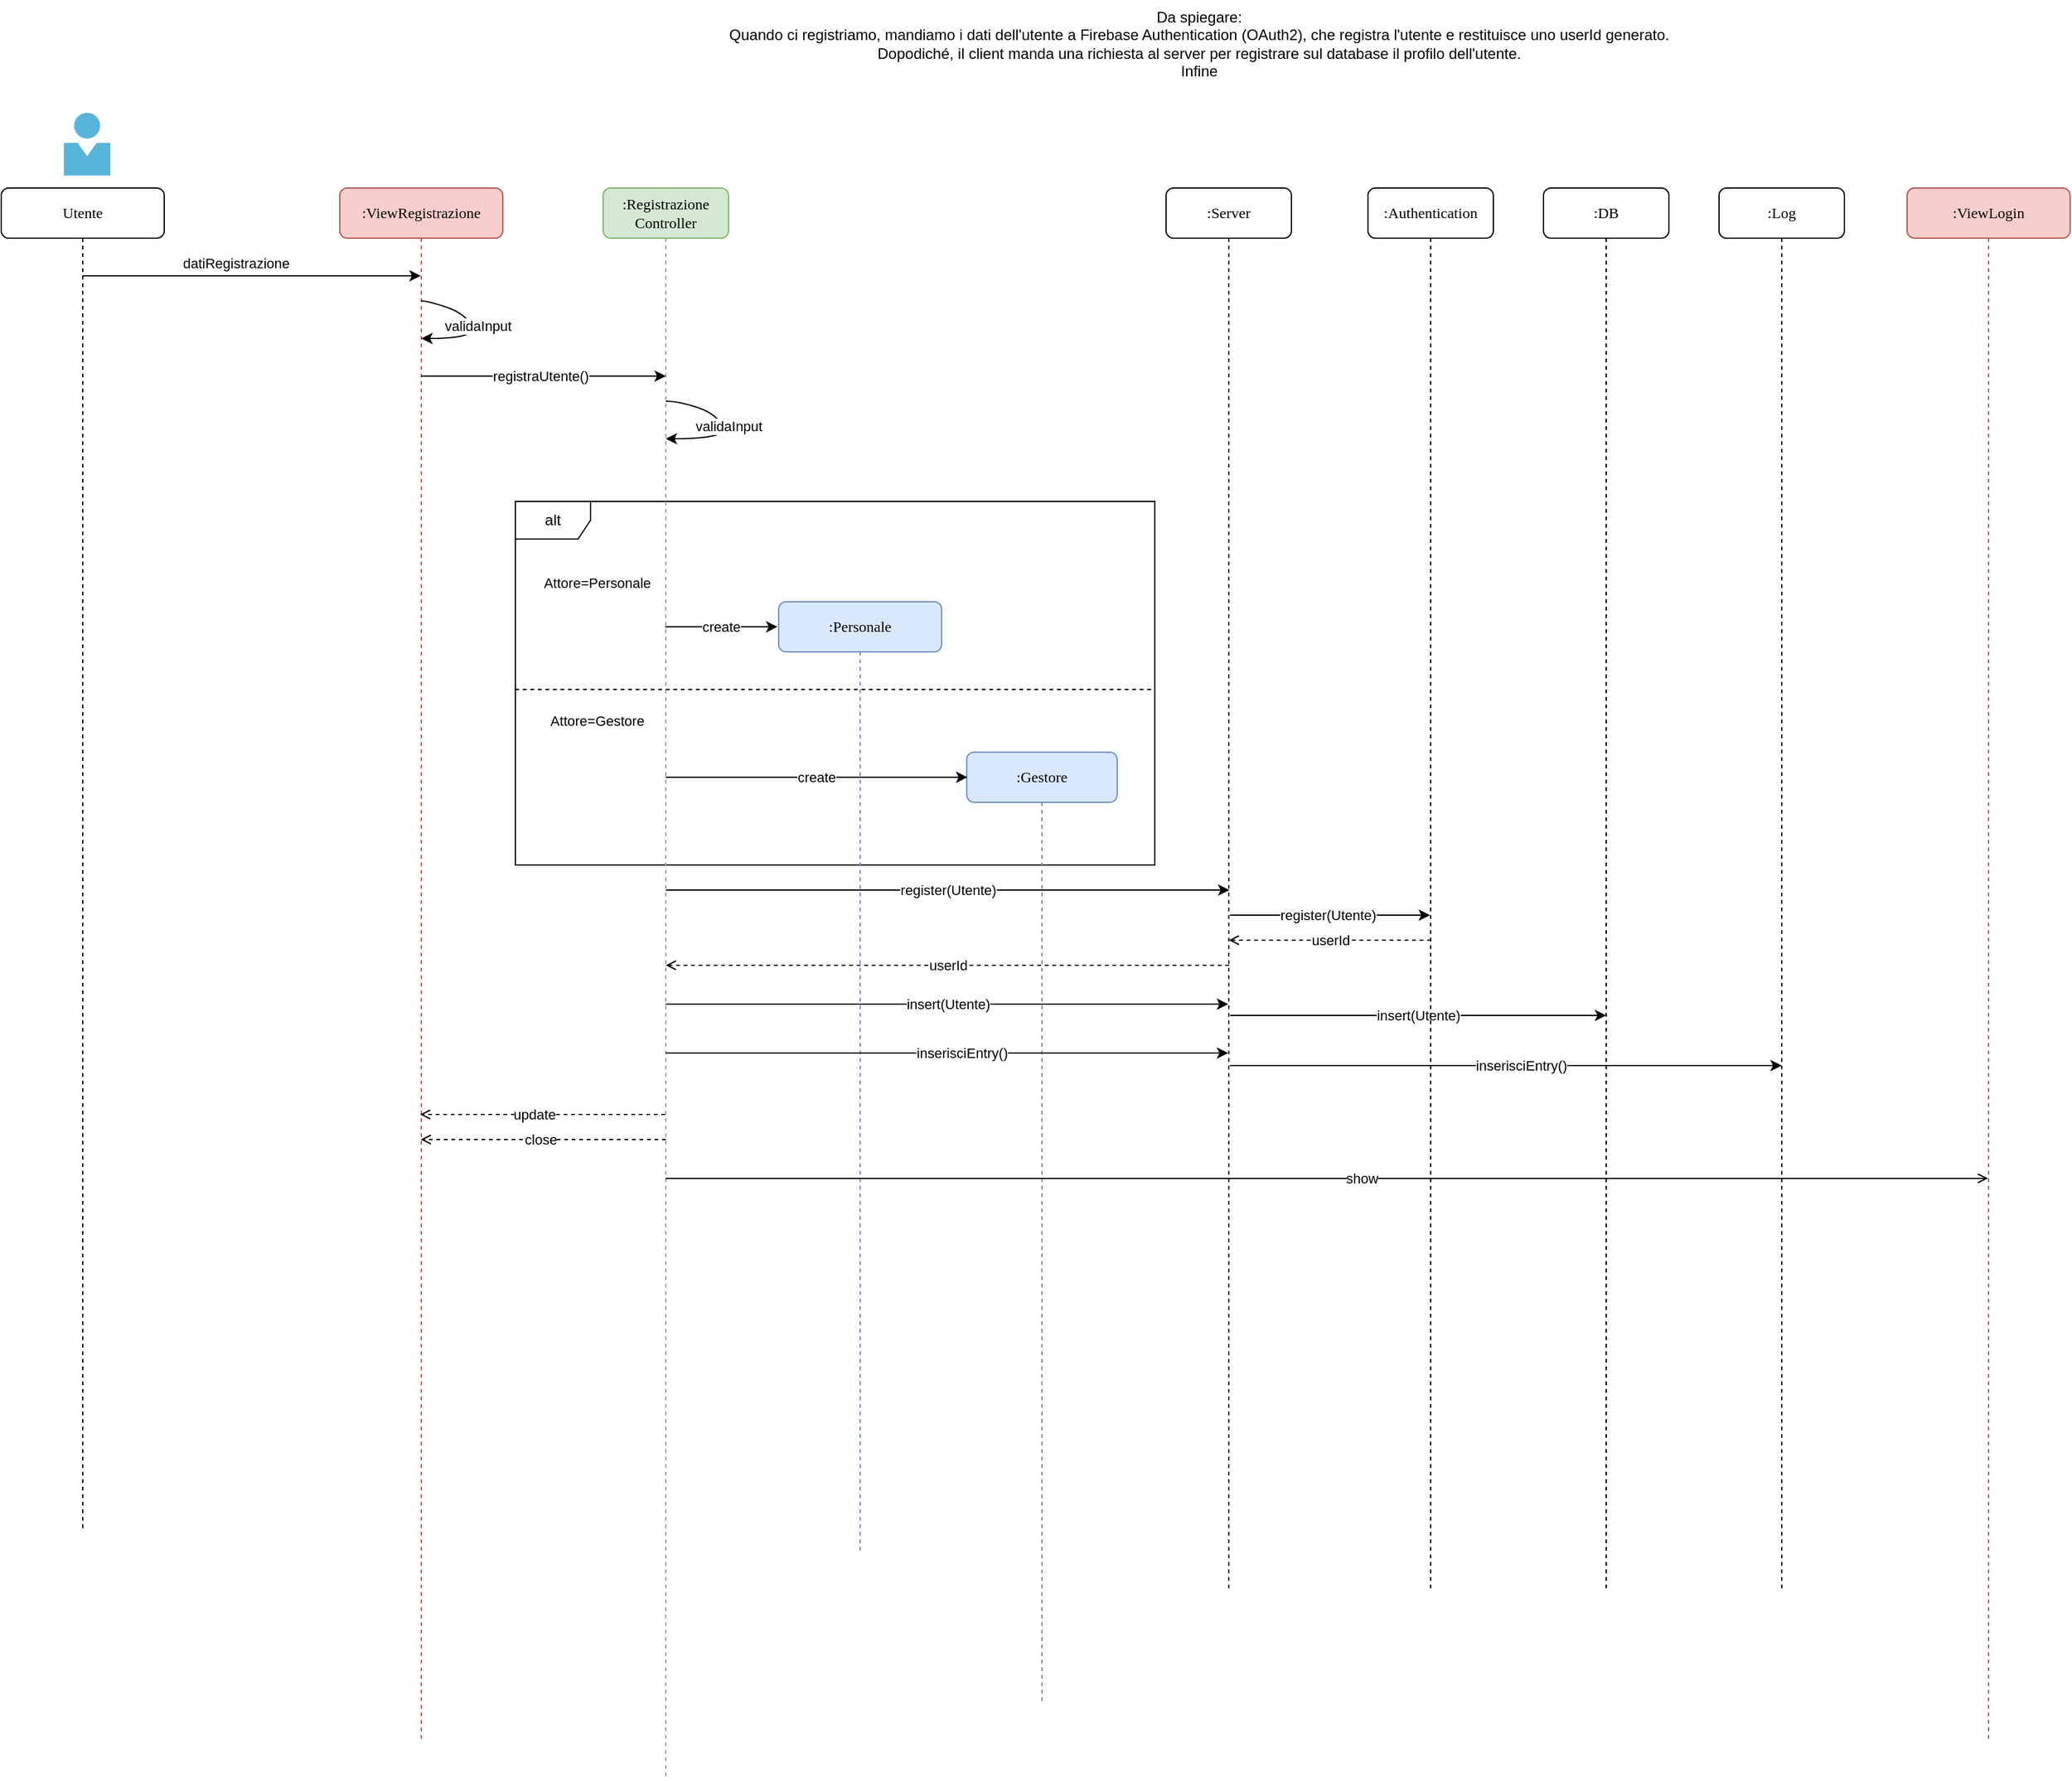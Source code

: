 <mxfile version="20.3.0" type="device" pages="6"><diagram name="Registrazione" id="13e1069c-82ec-6db2-03f1-153e76fe0fe0"><mxGraphModel dx="1878" dy="1385" grid="1" gridSize="10" guides="1" tooltips="1" connect="1" arrows="1" fold="1" page="1" pageScale="1" pageWidth="1100" pageHeight="850" background="none" math="0" shadow="0"><root><mxCell id="0"/><mxCell id="1" parent="0"/><mxCell id="Qp-qd9tEMsH3rxhV6Chx-1" value="alt" style="shape=umlFrame;whiteSpace=wrap;html=1;" parent="1" vertex="1"><mxGeometry x="240" y="330" width="510" height="290" as="geometry"/></mxCell><mxCell id="7baba1c4bc27f4b0-2" value=":Registrazione&lt;br&gt;Controller" style="shape=umlLifeline;perimeter=lifelinePerimeter;whiteSpace=wrap;html=1;container=1;collapsible=0;recursiveResize=0;outlineConnect=0;rounded=1;shadow=0;comic=0;labelBackgroundColor=none;strokeWidth=1;fontFamily=Verdana;fontSize=12;align=center;fillColor=#d5e8d4;strokeColor=#82b366;" parent="1" vertex="1"><mxGeometry x="310" y="80" width="100" height="1270" as="geometry"/></mxCell><mxCell id="uQmWABkNDigC2sRgKrDB-8" value="close" style="endArrow=open;html=1;rounded=0;dashed=1;endFill=0;" parent="7baba1c4bc27f4b0-2" edge="1"><mxGeometry x="0.023" width="50" height="50" relative="1" as="geometry"><mxPoint x="50" y="759" as="sourcePoint"/><mxPoint x="-145.429" y="759" as="targetPoint"/><mxPoint as="offset"/></mxGeometry></mxCell><mxCell id="7baba1c4bc27f4b0-5" value=":Gestore" style="shape=umlLifeline;perimeter=lifelinePerimeter;whiteSpace=wrap;html=1;container=1;collapsible=0;recursiveResize=0;outlineConnect=0;rounded=1;shadow=0;comic=0;labelBackgroundColor=none;strokeWidth=1;fontFamily=Verdana;fontSize=12;align=center;fillColor=#dae8fc;strokeColor=#6c8ebf;" parent="1" vertex="1"><mxGeometry x="600" y="530" width="120" height="760" as="geometry"/></mxCell><mxCell id="7baba1c4bc27f4b0-8" value=":ViewRegistrazione" style="shape=umlLifeline;perimeter=lifelinePerimeter;whiteSpace=wrap;html=1;container=1;collapsible=0;recursiveResize=0;outlineConnect=0;rounded=1;shadow=0;comic=0;labelBackgroundColor=none;strokeWidth=1;fontFamily=Verdana;fontSize=12;align=center;fillColor=#f8cecc;strokeColor=#b85450;size=40;" parent="1" vertex="1"><mxGeometry x="100" y="80" width="130" height="1240" as="geometry"/></mxCell><mxCell id="_3JYc5EG-wwluBzRSdGj-16" value="datiRegistrazione" style="endArrow=classic;html=1;rounded=0;labelBackgroundColor=#FFFFFF;fontFamily=Helvetica;fontSize=11;startArrow=none;startFill=0;" parent="1" source="HaZyZo4yb3wJlneduJ16-1" target="7baba1c4bc27f4b0-8" edge="1"><mxGeometry x="-0.094" y="10" width="50" height="50" relative="1" as="geometry"><mxPoint x="10" y="150" as="sourcePoint"/><mxPoint x="100" y="150" as="targetPoint"/><Array as="points"><mxPoint x="120" y="150"/></Array><mxPoint as="offset"/></mxGeometry></mxCell><mxCell id="HaZyZo4yb3wJlneduJ16-1" value="Utente" style="shape=umlLifeline;perimeter=lifelinePerimeter;whiteSpace=wrap;html=1;container=1;collapsible=0;recursiveResize=0;outlineConnect=0;rounded=1;shadow=0;comic=0;labelBackgroundColor=none;strokeWidth=1;fontFamily=Verdana;fontSize=12;align=center;size=40;" parent="1" vertex="1"><mxGeometry x="-170" y="80" width="130" height="1070" as="geometry"/></mxCell><mxCell id="rC48iDgmVEML_LQpYGde-1" value="" style="sketch=0;aspect=fixed;html=1;points=[];align=center;image;fontSize=12;image=img/lib/mscae/Person.svg;fontFamily=Helvetica;" parent="1" vertex="1"><mxGeometry x="-120" y="20" width="37" height="50" as="geometry"/></mxCell><mxCell id="rC48iDgmVEML_LQpYGde-2" value="validaInput" style="curved=1;endArrow=none;html=1;rounded=0;startArrow=classic;startFill=1;endFill=0;" parent="1" source="7baba1c4bc27f4b0-8" target="7baba1c4bc27f4b0-8" edge="1"><mxGeometry x="0.037" y="-4" width="50" height="50" relative="1" as="geometry"><mxPoint x="170" y="180" as="sourcePoint"/><mxPoint x="220" y="130" as="targetPoint"/><Array as="points"><mxPoint x="210" y="200"/><mxPoint x="200" y="180"/><mxPoint x="170" y="170"/></Array><mxPoint as="offset"/></mxGeometry></mxCell><mxCell id="rC48iDgmVEML_LQpYGde-4" value="registraUtente()" style="endArrow=classic;html=1;rounded=0;labelBackgroundColor=#FFFFFF;fontFamily=Helvetica;fontSize=11;startArrow=none;startFill=0;" parent="1" source="7baba1c4bc27f4b0-8" edge="1"><mxGeometry x="-0.025" width="50" height="50" relative="1" as="geometry"><mxPoint x="170" y="230" as="sourcePoint"/><mxPoint x="360" y="230" as="targetPoint"/><Array as="points"><mxPoint x="350" y="230"/></Array><mxPoint as="offset"/></mxGeometry></mxCell><mxCell id="rC48iDgmVEML_LQpYGde-5" value="validaInput" style="curved=1;endArrow=none;html=1;rounded=0;startArrow=classic;startFill=1;endFill=0;" parent="1" source="7baba1c4bc27f4b0-2" target="7baba1c4bc27f4b0-2" edge="1"><mxGeometry x="0.037" y="-4" width="50" height="50" relative="1" as="geometry"><mxPoint x="365.003" y="280" as="sourcePoint"/><mxPoint x="365.003" y="250" as="targetPoint"/><Array as="points"><mxPoint x="410.17" y="280"/><mxPoint x="400.17" y="260"/><mxPoint x="370.17" y="250"/></Array><mxPoint as="offset"/></mxGeometry></mxCell><mxCell id="Gj7SKQ_RnZ0rpCaeCKxv-1" value="Attore=Personale" style="text;html=1;align=center;verticalAlign=middle;resizable=0;points=[];autosize=1;strokeColor=none;fillColor=none;fontSize=11;fontFamily=Helvetica;" parent="1" vertex="1"><mxGeometry x="250" y="380" width="110" height="30" as="geometry"/></mxCell><mxCell id="Gj7SKQ_RnZ0rpCaeCKxv-2" value="create" style="endArrow=none;html=1;rounded=0;startArrow=classic;startFill=1;endFill=0;" parent="1" edge="1"><mxGeometry width="50" height="50" relative="1" as="geometry"><mxPoint x="449" y="430" as="sourcePoint"/><mxPoint x="359.5" y="430" as="targetPoint"/></mxGeometry></mxCell><mxCell id="7baba1c4bc27f4b0-4" value=":Personale" style="shape=umlLifeline;perimeter=lifelinePerimeter;whiteSpace=wrap;html=1;container=0;collapsible=0;recursiveResize=0;outlineConnect=0;rounded=1;shadow=0;comic=0;labelBackgroundColor=none;strokeWidth=1;fontFamily=Verdana;fontSize=12;align=center;fillColor=#dae8fc;strokeColor=#6c8ebf;" parent="1" vertex="1"><mxGeometry x="450" y="410" width="130" height="760" as="geometry"/></mxCell><mxCell id="bXiD9PXFuTm3DyJLxh5l-1" value="" style="endArrow=none;dashed=1;html=1;rounded=0;labelBackgroundColor=#FFFFFF;fontFamily=Helvetica;fontSize=11;" parent="1" edge="1"><mxGeometry width="50" height="50" relative="1" as="geometry"><mxPoint x="240" y="480" as="sourcePoint"/><mxPoint x="750" y="480" as="targetPoint"/></mxGeometry></mxCell><mxCell id="bXiD9PXFuTm3DyJLxh5l-2" value="Attore=Gestore" style="text;html=1;align=center;verticalAlign=middle;resizable=0;points=[];autosize=1;strokeColor=none;fillColor=none;fontSize=11;fontFamily=Helvetica;" parent="1" vertex="1"><mxGeometry x="255" y="490" width="100" height="30" as="geometry"/></mxCell><mxCell id="bXiD9PXFuTm3DyJLxh5l-3" value="create" style="endArrow=none;html=1;rounded=0;startArrow=classic;startFill=1;endFill=0;" parent="1" target="7baba1c4bc27f4b0-2" edge="1"><mxGeometry width="50" height="50" relative="1" as="geometry"><mxPoint x="600.5" y="550" as="sourcePoint"/><mxPoint x="491" y="550" as="targetPoint"/></mxGeometry></mxCell><mxCell id="bXiD9PXFuTm3DyJLxh5l-4" value=":DB" style="shape=umlLifeline;perimeter=lifelinePerimeter;whiteSpace=wrap;html=1;container=1;collapsible=0;recursiveResize=0;outlineConnect=0;rounded=1;shadow=0;comic=0;labelBackgroundColor=none;strokeWidth=1;fontFamily=Verdana;fontSize=12;align=center;" parent="1" vertex="1"><mxGeometry x="1060" y="80" width="100" height="1120" as="geometry"/></mxCell><mxCell id="mE_2RjCHZyKgiDmwxVmL-9" value="register(Utente)" style="endArrow=classic;html=1;rounded=0;" parent="bXiD9PXFuTm3DyJLxh5l-4" target="mE_2RjCHZyKgiDmwxVmL-3" edge="1"><mxGeometry x="-0.021" width="50" height="50" relative="1" as="geometry"><mxPoint x="-250" y="580" as="sourcePoint"/><mxPoint x="199.5" y="580" as="targetPoint"/><mxPoint as="offset"/></mxGeometry></mxCell><mxCell id="mE_2RjCHZyKgiDmwxVmL-11" value="insert(Utente)" style="endArrow=classic;html=1;rounded=0;" parent="bXiD9PXFuTm3DyJLxh5l-4" edge="1"><mxGeometry width="50" height="50" relative="1" as="geometry"><mxPoint x="-250" y="660" as="sourcePoint"/><mxPoint x="50" y="660" as="targetPoint"/></mxGeometry></mxCell><mxCell id="uQmWABkNDigC2sRgKrDB-1" value="userId" style="endArrow=none;html=1;rounded=0;startArrow=open;startFill=0;endFill=0;dashed=1;" parent="1" edge="1"><mxGeometry width="50" height="50" relative="1" as="geometry"><mxPoint x="360" y="700" as="sourcePoint"/><mxPoint x="809.5" y="700" as="targetPoint"/></mxGeometry></mxCell><mxCell id="uQmWABkNDigC2sRgKrDB-2" value="register(Utente)" style="endArrow=classic;html=1;rounded=0;" parent="1" edge="1"><mxGeometry width="50" height="50" relative="1" as="geometry"><mxPoint x="360" y="640" as="sourcePoint"/><mxPoint x="809.5" y="640" as="targetPoint"/></mxGeometry></mxCell><mxCell id="uQmWABkNDigC2sRgKrDB-4" value=":Log" style="shape=umlLifeline;perimeter=lifelinePerimeter;whiteSpace=wrap;html=1;container=1;collapsible=0;recursiveResize=0;outlineConnect=0;rounded=1;shadow=0;comic=0;labelBackgroundColor=none;strokeWidth=1;fontFamily=Verdana;fontSize=12;align=center;" parent="1" vertex="1"><mxGeometry x="1200" y="80" width="100" height="1120" as="geometry"/></mxCell><mxCell id="uQmWABkNDigC2sRgKrDB-5" value="inserisciEntry()" style="endArrow=classic;html=1;rounded=0;" parent="1" edge="1"><mxGeometry x="0.052" width="50" height="50" relative="1" as="geometry"><mxPoint x="360" y="770" as="sourcePoint"/><mxPoint x="808.5" y="770" as="targetPoint"/><mxPoint as="offset"/></mxGeometry></mxCell><mxCell id="uQmWABkNDigC2sRgKrDB-6" value="" style="endArrow=open;html=1;rounded=0;dashed=1;endFill=0;" parent="1" edge="1"><mxGeometry width="50" height="50" relative="1" as="geometry"><mxPoint x="359.5" y="819" as="sourcePoint"/><mxPoint x="164.071" y="819" as="targetPoint"/></mxGeometry></mxCell><mxCell id="uQmWABkNDigC2sRgKrDB-7" value="update" style="edgeLabel;html=1;align=center;verticalAlign=middle;resizable=0;points=[];" parent="uQmWABkNDigC2sRgKrDB-6" vertex="1" connectable="0"><mxGeometry x="0.256" relative="1" as="geometry"><mxPoint x="18" as="offset"/></mxGeometry></mxCell><mxCell id="uQmWABkNDigC2sRgKrDB-10" value=":ViewLogin" style="shape=umlLifeline;perimeter=lifelinePerimeter;whiteSpace=wrap;html=1;container=1;collapsible=0;recursiveResize=0;outlineConnect=0;rounded=1;shadow=0;comic=0;labelBackgroundColor=none;strokeWidth=1;fontFamily=Verdana;fontSize=12;align=center;fillColor=#f8cecc;strokeColor=#b85450;size=40;" parent="1" vertex="1"><mxGeometry x="1350" y="80" width="130" height="1240" as="geometry"/></mxCell><mxCell id="mE_2RjCHZyKgiDmwxVmL-3" value=":Authentication" style="shape=umlLifeline;perimeter=lifelinePerimeter;whiteSpace=wrap;html=1;container=1;collapsible=0;recursiveResize=0;outlineConnect=0;rounded=1;shadow=0;comic=0;labelBackgroundColor=none;strokeWidth=1;fontFamily=Verdana;fontSize=12;align=center;" parent="1" vertex="1"><mxGeometry x="920" y="80" width="100" height="1120" as="geometry"/></mxCell><mxCell id="mE_2RjCHZyKgiDmwxVmL-10" value="userId" style="endArrow=none;html=1;rounded=0;startArrow=open;startFill=0;endFill=0;dashed=1;" parent="mE_2RjCHZyKgiDmwxVmL-3" source="mE_2RjCHZyKgiDmwxVmL-8" edge="1"><mxGeometry width="50" height="50" relative="1" as="geometry"><mxPoint x="-400" y="600" as="sourcePoint"/><mxPoint x="49.5" y="600" as="targetPoint"/></mxGeometry></mxCell><mxCell id="mE_2RjCHZyKgiDmwxVmL-4" value="insert(Utente)" style="endArrow=classic;html=1;rounded=0;" parent="1" edge="1"><mxGeometry width="50" height="50" relative="1" as="geometry"><mxPoint x="360" y="731" as="sourcePoint"/><mxPoint x="808.5" y="731" as="targetPoint"/></mxGeometry></mxCell><mxCell id="mE_2RjCHZyKgiDmwxVmL-5" value="Da spiegare:&lt;br&gt;Quando ci registriamo, mandiamo i dati dell'utente a Firebase Authentication (OAuth2), che registra l'utente e restituisce uno userId generato.&lt;br&gt;Dopodiché, il client manda una richiesta al server per registrare sul database il profilo dell'utente.&lt;br&gt;Infine" style="text;html=1;align=center;verticalAlign=middle;resizable=0;points=[];autosize=1;strokeColor=none;fillColor=none;" parent="1" vertex="1"><mxGeometry x="400" y="-70" width="770" height="70" as="geometry"/></mxCell><mxCell id="mE_2RjCHZyKgiDmwxVmL-8" value=":Server" style="shape=umlLifeline;perimeter=lifelinePerimeter;whiteSpace=wrap;html=1;container=1;collapsible=0;recursiveResize=0;outlineConnect=0;rounded=1;shadow=0;comic=0;labelBackgroundColor=none;strokeWidth=1;fontFamily=Verdana;fontSize=12;align=center;" parent="1" vertex="1"><mxGeometry x="759" y="80" width="100" height="1120" as="geometry"/></mxCell><mxCell id="mE_2RjCHZyKgiDmwxVmL-12" value="inserisciEntry()" style="endArrow=classic;html=1;rounded=0;" parent="1" edge="1"><mxGeometry x="0.052" width="50" height="50" relative="1" as="geometry"><mxPoint x="810" y="780" as="sourcePoint"/><mxPoint x="1250" y="780" as="targetPoint"/><mxPoint as="offset"/></mxGeometry></mxCell><mxCell id="mE_2RjCHZyKgiDmwxVmL-15" value="show" style="endArrow=open;html=1;rounded=0;endFill=0;" parent="1" target="uQmWABkNDigC2sRgKrDB-10" edge="1"><mxGeometry x="0.052" width="50" height="50" relative="1" as="geometry"><mxPoint x="360" y="870" as="sourcePoint"/><mxPoint x="808.5" y="870" as="targetPoint"/><mxPoint as="offset"/></mxGeometry></mxCell></root></mxGraphModel></diagram><diagram id="6aB9CORU32uBYQYQCs-L" name="Login"><mxGraphModel dx="1729" dy="1189" grid="1" gridSize="10" guides="1" tooltips="1" connect="1" arrows="1" fold="1" page="1" pageScale="1" pageWidth="827" pageHeight="1169" math="0" shadow="0"><root><mxCell id="0"/><mxCell id="1" parent="0"/><mxCell id="RguAJDUYk91SnPIHC0iQ-1" value="alt" style="shape=umlFrame;whiteSpace=wrap;html=1;strokeColor=#CC99FF;" parent="1" vertex="1"><mxGeometry x="350" y="444" width="1200" height="205" as="geometry"/></mxCell><mxCell id="aYWc7RLOCJ8eXEWVeOva-1" value=":LoginController" style="shape=umlLifeline;perimeter=lifelinePerimeter;whiteSpace=wrap;html=1;container=1;collapsible=0;recursiveResize=0;outlineConnect=0;rounded=1;shadow=0;comic=0;labelBackgroundColor=none;strokeWidth=1;fontFamily=Verdana;fontSize=12;align=center;fillColor=#d5e8d4;strokeColor=#82b366;" parent="1" vertex="1"><mxGeometry x="375" y="80" width="100" height="590" as="geometry"/></mxCell><mxCell id="aYWc7RLOCJ8eXEWVeOva-7" value=":Home&lt;br&gt;GestionePersonale" style="shape=umlLifeline;perimeter=lifelinePerimeter;whiteSpace=wrap;html=1;container=1;collapsible=0;recursiveResize=0;outlineConnect=0;rounded=1;shadow=0;comic=0;labelBackgroundColor=none;strokeWidth=1;fontFamily=Verdana;fontSize=12;align=center;fillColor=#f8cecc;strokeColor=#b85450;" parent="1" vertex="1"><mxGeometry x="1160" y="80" width="135" height="590" as="geometry"/></mxCell><mxCell id="aYWc7RLOCJ8eXEWVeOva-8" value=":Home&lt;br&gt;GestioneAttività" style="shape=umlLifeline;perimeter=lifelinePerimeter;whiteSpace=wrap;html=1;container=1;collapsible=0;recursiveResize=0;outlineConnect=0;rounded=1;shadow=0;comic=0;labelBackgroundColor=none;strokeWidth=1;fontFamily=Verdana;fontSize=12;align=center;fillColor=#f8cecc;strokeColor=#b85450;" parent="1" vertex="1"><mxGeometry x="1320" y="80" width="120" height="590" as="geometry"/></mxCell><mxCell id="aYWc7RLOCJ8eXEWVeOva-9" value=":Home&lt;br&gt;GestioneAssistenza" style="shape=umlLifeline;perimeter=lifelinePerimeter;whiteSpace=wrap;html=1;container=1;collapsible=0;recursiveResize=0;outlineConnect=0;rounded=1;shadow=0;comic=0;labelBackgroundColor=none;strokeWidth=1;fontFamily=Verdana;fontSize=12;align=center;fillColor=#f8cecc;strokeColor=#b85450;" parent="1" vertex="1"><mxGeometry x="1470" y="80" width="130" height="580" as="geometry"/></mxCell><mxCell id="aYWc7RLOCJ8eXEWVeOva-10" value=":ViewLogin" style="shape=umlLifeline;perimeter=lifelinePerimeter;whiteSpace=wrap;html=1;container=1;collapsible=0;recursiveResize=0;outlineConnect=0;rounded=1;shadow=0;comic=0;labelBackgroundColor=none;strokeWidth=1;fontFamily=Verdana;fontSize=12;align=center;fillColor=#f8cecc;strokeColor=#b85450;size=40;" parent="1" vertex="1"><mxGeometry x="165" y="80" width="130" height="580" as="geometry"/></mxCell><mxCell id="aYWc7RLOCJ8eXEWVeOva-12" value="&lt;font style=&quot;font-size: 11px; background-color: rgb(255, 255, 255);&quot; face=&quot;Helvetica&quot;&gt;verificaCredenziali()&lt;/font&gt;" style="html=1;verticalAlign=bottom;endArrow=block;labelBackgroundColor=none;fontFamily=Verdana;fontSize=12;edgeStyle=elbowEdgeStyle;elbow=vertical;rounded=0;" parent="1" edge="1"><mxGeometry x="-0.027" y="-10" relative="1" as="geometry"><mxPoint x="235" y="220" as="sourcePoint"/><mxPoint x="420" y="220" as="targetPoint"/><Array as="points"><mxPoint x="345" y="220"/></Array><mxPoint as="offset"/></mxGeometry></mxCell><mxCell id="aYWc7RLOCJ8eXEWVeOva-20" value="show()" style="endArrow=classic;html=1;rounded=0;labelBackgroundColor=#FFFFFF;fontFamily=Helvetica;fontSize=11;startArrow=none;startFill=0;" parent="1" target="aYWc7RLOCJ8eXEWVeOva-10" edge="1"><mxGeometry x="-0.159" width="50" height="50" relative="1" as="geometry"><mxPoint x="75" y="150" as="sourcePoint"/><mxPoint x="165" y="150" as="targetPoint"/><Array as="points"><mxPoint x="185" y="150"/></Array><mxPoint as="offset"/></mxGeometry></mxCell><mxCell id="aYWc7RLOCJ8eXEWVeOva-21" value="show()" style="endArrow=classic;html=1;rounded=0;labelBackgroundColor=#FFFFFF;fontFamily=Helvetica;fontSize=11;" parent="1" edge="1"><mxGeometry width="50" height="50" relative="1" as="geometry"><mxPoint x="424.5" y="492" as="sourcePoint"/><mxPoint x="1227" y="492" as="targetPoint"/><Array as="points"><mxPoint x="540" y="492"/></Array></mxGeometry></mxCell><mxCell id="aYWc7RLOCJ8eXEWVeOva-22" value="show()" style="endArrow=classic;html=1;rounded=0;labelBackgroundColor=#FFFFFF;fontFamily=Helvetica;fontSize=11;" parent="1" edge="1"><mxGeometry width="50" height="50" relative="1" as="geometry"><mxPoint x="424.759" y="545" as="sourcePoint"/><mxPoint x="1379.5" y="545" as="targetPoint"/><Array as="points"><mxPoint x="545.68" y="545"/></Array></mxGeometry></mxCell><mxCell id="aYWc7RLOCJ8eXEWVeOva-23" value="show()" style="endArrow=classic;html=1;rounded=0;labelBackgroundColor=#FFFFFF;fontFamily=Helvetica;fontSize=11;" parent="1" edge="1"><mxGeometry width="50" height="50" relative="1" as="geometry"><mxPoint x="424.759" y="595" as="sourcePoint"/><mxPoint x="1534.5" y="595" as="targetPoint"/><Array as="points"><mxPoint x="535.68" y="595"/></Array></mxGeometry></mxCell><mxCell id="aYWc7RLOCJ8eXEWVeOva-24" value="ruolo=Personale" style="text;html=1;align=center;verticalAlign=middle;resizable=0;points=[];autosize=1;strokeColor=none;fillColor=none;fontSize=11;fontFamily=Helvetica;" parent="1" vertex="1"><mxGeometry x="430" y="465" width="100" height="30" as="geometry"/></mxCell><mxCell id="aYWc7RLOCJ8eXEWVeOva-25" value="ruolo=Gestore" style="text;html=1;align=center;verticalAlign=middle;resizable=0;points=[];autosize=1;strokeColor=none;fillColor=none;fontSize=11;fontFamily=Helvetica;" parent="1" vertex="1"><mxGeometry x="435" y="505" width="90" height="30" as="geometry"/></mxCell><mxCell id="aYWc7RLOCJ8eXEWVeOva-26" value="ruolo=Assistenza" style="text;html=1;align=center;verticalAlign=middle;resizable=0;points=[];autosize=1;strokeColor=none;fillColor=none;fontSize=11;fontFamily=Helvetica;" parent="1" vertex="1"><mxGeometry x="425" y="560" width="110" height="30" as="geometry"/></mxCell><mxCell id="MGjUu69rBf5I3E0NUgV5-1" value="" style="endArrow=none;dashed=1;html=1;rounded=0;exitX=0.003;exitY=0.328;exitDx=0;exitDy=0;exitPerimeter=0;entryX=1.001;entryY=0.308;entryDx=0;entryDy=0;entryPerimeter=0;" parent="1" edge="1" target="RguAJDUYk91SnPIHC0iQ-1"><mxGeometry width="50" height="50" relative="1" as="geometry"><mxPoint x="350.77" y="509.04" as="sourcePoint"/><mxPoint x="1310" y="507" as="targetPoint"/></mxGeometry></mxCell><mxCell id="MGjUu69rBf5I3E0NUgV5-2" value="" style="endArrow=none;dashed=1;html=1;rounded=0;exitX=-0.002;exitY=0.665;exitDx=0;exitDy=0;exitPerimeter=0;entryX=0.999;entryY=0.585;entryDx=0;entryDy=0;entryPerimeter=0;" parent="1" target="RguAJDUYk91SnPIHC0iQ-1" edge="1"><mxGeometry width="50" height="50" relative="1" as="geometry"><mxPoint x="349.82" y="564.7" as="sourcePoint"/><mxPoint x="940.41" y="564.7" as="targetPoint"/></mxGeometry></mxCell><mxCell id="JwBieoG3kiibjYGyZuFh-1" value="Utente" style="shape=umlLifeline;perimeter=lifelinePerimeter;whiteSpace=wrap;html=1;container=1;collapsible=0;recursiveResize=0;outlineConnect=0;rounded=1;shadow=0;comic=0;labelBackgroundColor=none;strokeWidth=1;fontFamily=Verdana;fontSize=12;align=center;size=40;" parent="1" vertex="1"><mxGeometry x="10" y="80" width="130" height="580" as="geometry"/></mxCell><mxCell id="JwBieoG3kiibjYGyZuFh-2" value="" style="sketch=0;aspect=fixed;html=1;points=[];align=center;image;fontSize=12;image=img/lib/mscae/Person.svg;fontFamily=Helvetica;" parent="1" vertex="1"><mxGeometry x="60" y="20" width="37" height="50" as="geometry"/></mxCell><mxCell id="JwBieoG3kiibjYGyZuFh-3" value="login()" style="endArrow=classic;html=1;rounded=0;labelBackgroundColor=#FFFFFF;fontFamily=Helvetica;fontSize=11;startArrow=none;startFill=0;" parent="1" edge="1"><mxGeometry x="-0.159" width="50" height="50" relative="1" as="geometry"><mxPoint x="75" y="170" as="sourcePoint"/><mxPoint x="230" y="170" as="targetPoint"/><Array as="points"><mxPoint x="190" y="170"/></Array><mxPoint as="offset"/></mxGeometry></mxCell><mxCell id="JwBieoG3kiibjYGyZuFh-4" value="login()" style="endArrow=classic;html=1;rounded=0;labelBackgroundColor=#FFFFFF;fontFamily=Helvetica;fontSize=11;startArrow=none;startFill=0;" parent="1" edge="1"><mxGeometry x="-0.159" width="50" height="50" relative="1" as="geometry"><mxPoint x="230" y="185" as="sourcePoint"/><mxPoint x="424.5" y="185" as="targetPoint"/><Array as="points"><mxPoint x="345" y="185"/></Array><mxPoint as="offset"/></mxGeometry></mxCell><mxCell id="aYWc7RLOCJ8eXEWVeOva-14" value="&lt;font style=&quot;font-size: 11px; background-color: rgb(255, 255, 255);&quot; face=&quot;Helvetica&quot;&gt;validaInput()&lt;/font&gt;" style="html=1;verticalAlign=bottom;endArrow=block;labelBackgroundColor=none;fontFamily=Verdana;fontSize=12;edgeStyle=orthogonalEdgeStyle;elbow=vertical;rounded=0;curved=1;" parent="1" source="aYWc7RLOCJ8eXEWVeOva-1" target="aYWc7RLOCJ8eXEWVeOva-1" edge="1"><mxGeometry x="0.058" y="-10" relative="1" as="geometry"><mxPoint x="429.67" y="227.4" as="sourcePoint"/><mxPoint x="434.51" y="282.9" as="targetPoint"/><Array as="points"><mxPoint x="510" y="227"/><mxPoint x="510" y="280"/></Array><mxPoint y="1" as="offset"/></mxGeometry></mxCell><mxCell id="SGvGVdOGCeB1h0spK9CK-2" value=":DB" style="shape=umlLifeline;perimeter=lifelinePerimeter;whiteSpace=wrap;html=1;container=1;collapsible=0;recursiveResize=0;outlineConnect=0;rounded=1;shadow=0;comic=0;labelBackgroundColor=none;strokeWidth=1;fontFamily=Verdana;fontSize=12;align=center;size=40;" parent="1" vertex="1"><mxGeometry x="800" y="80" width="130" height="580" as="geometry"/></mxCell><mxCell id="SGvGVdOGCeB1h0spK9CK-3" value=":Log" style="shape=umlLifeline;perimeter=lifelinePerimeter;whiteSpace=wrap;html=1;container=1;collapsible=0;recursiveResize=0;outlineConnect=0;rounded=1;shadow=0;comic=0;labelBackgroundColor=none;strokeWidth=1;fontFamily=Verdana;fontSize=12;align=center;size=40;" parent="1" vertex="1"><mxGeometry x="980" y="80" width="130" height="580" as="geometry"/></mxCell><mxCell id="SGvGVdOGCeB1h0spK9CK-6" value="user" style="endArrow=open;html=1;rounded=0;dashed=1;endFill=0;" parent="1" edge="1"><mxGeometry width="50" height="50" relative="1" as="geometry"><mxPoint x="569.5" y="360" as="sourcePoint"/><mxPoint x="424.25" y="360" as="targetPoint"/></mxGeometry></mxCell><mxCell id="aze9z9JtvnWxxkjEwi_I-4" value="close" style="endArrow=open;html=1;rounded=0;dashed=1;endFill=0;" parent="1" edge="1"><mxGeometry width="50" height="50" relative="1" as="geometry"><mxPoint x="424.5" y="480" as="sourcePoint"/><mxPoint x="229.25" y="480" as="targetPoint"/></mxGeometry></mxCell><mxCell id="aze9z9JtvnWxxkjEwi_I-5" value="close" style="endArrow=open;html=1;rounded=0;dashed=1;endFill=0;" parent="1" edge="1"><mxGeometry width="50" height="50" relative="1" as="geometry"><mxPoint x="424.5" y="527" as="sourcePoint"/><mxPoint x="229.25" y="527" as="targetPoint"/></mxGeometry></mxCell><mxCell id="aze9z9JtvnWxxkjEwi_I-6" value="close" style="endArrow=open;html=1;rounded=0;dashed=1;endFill=0;" parent="1" edge="1"><mxGeometry width="50" height="50" relative="1" as="geometry"><mxPoint x="424.5" y="574.0" as="sourcePoint"/><mxPoint x="229.25" y="574.0" as="targetPoint"/></mxGeometry></mxCell><mxCell id="AJv0XQLIvFw9RZiLyOHN-1" value=":Authentication" style="shape=umlLifeline;perimeter=lifelinePerimeter;whiteSpace=wrap;html=1;container=1;collapsible=0;recursiveResize=0;outlineConnect=0;rounded=1;shadow=0;comic=0;labelBackgroundColor=none;strokeWidth=1;fontFamily=Verdana;fontSize=12;align=center;" parent="1" vertex="1"><mxGeometry x="661" y="80" width="100" height="580" as="geometry"/></mxCell><mxCell id="AJv0XQLIvFw9RZiLyOHN-4" value="&lt;font style=&quot;font-size: 11px; background-color: rgb(255, 255, 255);&quot; face=&quot;Helvetica&quot;&gt;verificaCredenziali&lt;/font&gt;" style="html=1;verticalAlign=bottom;endArrow=block;labelBackgroundColor=none;fontFamily=Verdana;fontSize=12;elbow=vertical;rounded=0;" parent="AJv0XQLIvFw9RZiLyOHN-1" edge="1"><mxGeometry relative="1" as="geometry"><mxPoint x="-91" y="240" as="sourcePoint"/><mxPoint x="49" y="240" as="targetPoint"/><mxPoint as="offset"/></mxGeometry></mxCell><mxCell id="AJv0XQLIvFw9RZiLyOHN-5" value="user" style="endArrow=open;html=1;rounded=0;dashed=1;endFill=0;" parent="AJv0XQLIvFw9RZiLyOHN-1" edge="1"><mxGeometry width="50" height="50" relative="1" as="geometry"><mxPoint x="49" y="260" as="sourcePoint"/><mxPoint x="-91.0" y="260" as="targetPoint"/><Array as="points"><mxPoint x="-21" y="260"/></Array></mxGeometry></mxCell><mxCell id="AJv0XQLIvFw9RZiLyOHN-3" value=":Server" style="shape=umlLifeline;perimeter=lifelinePerimeter;whiteSpace=wrap;html=1;container=1;collapsible=0;recursiveResize=0;outlineConnect=0;rounded=1;shadow=0;comic=0;labelBackgroundColor=none;strokeWidth=1;fontFamily=Verdana;fontSize=12;align=center;" parent="1" vertex="1"><mxGeometry x="520" y="80" width="100" height="580" as="geometry"/></mxCell><mxCell id="SGvGVdOGCeB1h0spK9CK-4" value="&lt;font style=&quot;font-size: 11px; background-color: rgb(255, 255, 255);&quot; face=&quot;Helvetica&quot;&gt;verificaCredenziali()&lt;/font&gt;" style="html=1;verticalAlign=bottom;endArrow=block;labelBackgroundColor=none;fontFamily=Verdana;fontSize=12;elbow=vertical;rounded=0;" parent="1" edge="1"><mxGeometry x="0.041" y="-1" relative="1" as="geometry"><mxPoint x="424.5" y="299" as="sourcePoint"/><mxPoint x="569.5" y="299" as="targetPoint"/><mxPoint as="offset"/></mxGeometry></mxCell><mxCell id="aze9z9JtvnWxxkjEwi_I-3" value="&lt;font style=&quot;font-size: 11px; background-color: rgb(255, 255, 255);&quot; face=&quot;Helvetica&quot;&gt;inserisciEntry()&lt;/font&gt;" style="html=1;verticalAlign=bottom;endArrow=block;labelBackgroundColor=none;fontFamily=Verdana;fontSize=12;edgeStyle=elbowEdgeStyle;elbow=vertical;rounded=0;" parent="1" edge="1"><mxGeometry x="-0.027" y="-10" relative="1" as="geometry"><mxPoint x="569.324" y="379" as="sourcePoint"/><mxPoint x="1044.5" y="379" as="targetPoint"/><Array as="points"><mxPoint x="805" y="379"/></Array><mxPoint as="offset"/></mxGeometry></mxCell></root></mxGraphModel></diagram><diagram id="pE-POTZH7RTF04I4F6tF" name="Cliente"><mxGraphModel dx="1111" dy="764" grid="1" gridSize="10" guides="1" tooltips="1" connect="1" arrows="1" fold="1" page="1" pageScale="1" pageWidth="827" pageHeight="1169" math="0" shadow="0"><root><mxCell id="0"/><mxCell id="1" parent="0"/><mxCell id="0VxfPDgypLHVEo5Mkc0--4" value="loop" style="shape=umlFrame;whiteSpace=wrap;html=1;fillColor=#f5f5f5;fontColor=#333333;strokeColor=#CCCCCC;" parent="1" vertex="1"><mxGeometry x="20" y="200" width="1920" height="868" as="geometry"/></mxCell><mxCell id="OFQ54osIbRinYbbnieqb-1" value="&lt;b&gt;alt&lt;/b&gt;" style="shape=umlFrame;whiteSpace=wrap;html=1;" parent="1" vertex="1"><mxGeometry x="40" y="253" width="1850" height="796" as="geometry"/></mxCell><mxCell id="_6C42C4cvIYMV8WEtk8k-6" value="loop" style="shape=umlFrame;whiteSpace=wrap;html=1;fillColor=#f5f5f5;fontColor=#333333;strokeColor=#CCCCCC;" parent="1" vertex="1"><mxGeometry x="600" y="370" width="830" height="210" as="geometry"/></mxCell><mxCell id="OlgzAizJLm9pv88o0hGP-1" value="alt" style="shape=umlFrame;whiteSpace=wrap;html=1;" parent="1" vertex="1"><mxGeometry x="670" y="370" width="740" height="190" as="geometry"/></mxCell><mxCell id="kCJt7Dvigvo4qZenlpbh-1" value="" style="sketch=0;aspect=fixed;html=1;points=[];align=center;image;fontSize=12;image=img/lib/mscae/Person.svg;fontFamily=Helvetica;" parent="1" vertex="1"><mxGeometry x="86.5" y="40" width="37" height="50" as="geometry"/></mxCell><mxCell id="lNES_8LNMnfCzcFUIq7t-1" value=":Home&lt;br&gt;GestioneCliente" style="shape=umlLifeline;perimeter=lifelinePerimeter;whiteSpace=wrap;html=1;container=1;collapsible=0;recursiveResize=0;outlineConnect=0;rounded=1;shadow=0;comic=0;labelBackgroundColor=none;strokeWidth=1;fontFamily=Verdana;fontSize=12;align=center;fillColor=#f8cecc;strokeColor=#b85450;" parent="1" vertex="1"><mxGeometry x="250" y="100" width="130" height="1070" as="geometry"/></mxCell><mxCell id="lNES_8LNMnfCzcFUIq7t-4" value=":GestioneCliente&lt;br&gt;Controller" style="shape=umlLifeline;perimeter=lifelinePerimeter;whiteSpace=wrap;html=1;container=1;collapsible=0;recursiveResize=0;outlineConnect=0;rounded=1;shadow=0;comic=0;labelBackgroundColor=none;strokeWidth=1;fontFamily=Verdana;fontSize=12;align=center;fillColor=#d5e8d4;strokeColor=#82b366;" parent="1" vertex="1"><mxGeometry x="590" y="100" width="170" height="1078" as="geometry"/></mxCell><mxCell id="OlgzAizJLm9pv88o0hGP-6" value="azione = inserisci portata" style="text;html=1;align=left;verticalAlign=middle;resizable=0;points=[];autosize=1;strokeColor=none;fillColor=none;" parent="lNES_8LNMnfCzcFUIq7t-4" vertex="1"><mxGeometry x="139.39" y="360" width="160" height="30" as="geometry"/></mxCell><mxCell id="OlgzAizJLm9pv88o0hGP-8" value="azione = modifica" style="text;html=1;align=left;verticalAlign=middle;resizable=0;points=[];autosize=1;strokeColor=none;fillColor=none;" parent="lNES_8LNMnfCzcFUIq7t-4" vertex="1"><mxGeometry x="139.39" y="400" width="120" height="30" as="geometry"/></mxCell><mxCell id="lNES_8LNMnfCzcFUIq7t-5" value=":ViewMenu" style="shape=umlLifeline;perimeter=lifelinePerimeter;whiteSpace=wrap;html=1;container=1;collapsible=0;recursiveResize=0;outlineConnect=0;rounded=1;shadow=0;comic=0;labelBackgroundColor=none;strokeWidth=1;fontFamily=Verdana;fontSize=12;align=center;fillColor=#f8cecc;strokeColor=#b85450;" parent="1" vertex="1"><mxGeometry x="810" y="100" width="120" height="660" as="geometry"/></mxCell><mxCell id="lNES_8LNMnfCzcFUIq7t-6" value=":GestioneOrdine&lt;br&gt;Controller" style="shape=umlLifeline;perimeter=lifelinePerimeter;whiteSpace=wrap;html=1;container=1;collapsible=0;recursiveResize=0;outlineConnect=0;rounded=1;shadow=0;comic=0;labelBackgroundColor=none;strokeWidth=1;fontFamily=Verdana;fontSize=12;align=center;fillColor=#d5e8d4;strokeColor=#82b366;" parent="1" vertex="1"><mxGeometry x="1120.0" y="100" width="130" height="660" as="geometry"/></mxCell><mxCell id="OlgzAizJLm9pv88o0hGP-15" value="setStatoOrdine()" style="endArrow=classic;html=1;rounded=0;" parent="lNES_8LNMnfCzcFUIq7t-6" edge="1"><mxGeometry width="50" height="50" relative="1" as="geometry"><mxPoint x="64.929" y="514" as="sourcePoint"/><mxPoint x="200.0" y="514" as="targetPoint"/></mxGeometry></mxCell><mxCell id="lNES_8LNMnfCzcFUIq7t-7" value="Cliente" style="shape=umlLifeline;perimeter=lifelinePerimeter;whiteSpace=wrap;html=1;container=1;collapsible=0;recursiveResize=0;outlineConnect=0;rounded=1;shadow=0;comic=0;labelBackgroundColor=none;strokeWidth=1;fontFamily=Verdana;fontSize=12;align=center;size=40;" parent="1" vertex="1"><mxGeometry x="40" y="100" width="130" height="1070" as="geometry"/></mxCell><mxCell id="niUU9bWRZXq5qwu9FPkK-3" value="&lt;font style=&quot;font-size: 11px; background-color: rgb(255, 255, 255);&quot; face=&quot;Helvetica&quot;&gt;show&lt;/font&gt;" style="html=1;verticalAlign=bottom;endArrow=block;labelBackgroundColor=none;fontFamily=Verdana;fontSize=12;elbow=vertical;rounded=0;" parent="lNES_8LNMnfCzcFUIq7t-7" target="lNES_8LNMnfCzcFUIq7t-1" edge="1"><mxGeometry x="-0.027" y="-10" relative="1" as="geometry"><mxPoint x="64.786" y="70" as="sourcePoint"/><mxPoint x="270" y="70" as="targetPoint"/><Array as="points"><mxPoint x="160" y="70"/></Array><mxPoint as="offset"/></mxGeometry></mxCell><mxCell id="gV-IcSshQNHfonS13RmQ-18" value=":View&lt;br&gt;PagamentoOrdine" style="shape=umlLifeline;perimeter=lifelinePerimeter;whiteSpace=wrap;html=1;container=1;collapsible=0;recursiveResize=0;outlineConnect=0;rounded=1;shadow=0;comic=0;labelBackgroundColor=none;strokeWidth=1;fontFamily=Verdana;fontSize=12;align=center;fillColor=#f8cecc;strokeColor=#b85450;" parent="1" vertex="1"><mxGeometry x="1100" y="650" width="120" height="360" as="geometry"/></mxCell><mxCell id="0VxfPDgypLHVEo5Mkc0--6" value=":Home&lt;br&gt;Ordine" style="shape=umlLifeline;perimeter=lifelinePerimeter;whiteSpace=wrap;html=1;container=1;collapsible=0;recursiveResize=0;outlineConnect=0;rounded=1;shadow=0;comic=0;labelBackgroundColor=none;strokeWidth=1;fontFamily=Verdana;fontSize=12;align=center;fillColor=#f8cecc;strokeColor=#b85450;" parent="1" vertex="1"><mxGeometry x="430" y="100" width="130" height="1070" as="geometry"/></mxCell><mxCell id="0VxfPDgypLHVEo5Mkc0--12" value="&lt;font style=&quot;font-size: 11px; background-color: rgb(255, 255, 255);&quot; face=&quot;Helvetica&quot;&gt;inserisciTavolo()&lt;/font&gt;" style="html=1;verticalAlign=bottom;endArrow=block;labelBackgroundColor=none;fontFamily=Verdana;fontSize=12;elbow=vertical;rounded=0;jumpStyle=arc;" parent="1" edge="1"><mxGeometry x="0.018" relative="1" as="geometry"><mxPoint x="870" y="390" as="sourcePoint"/><mxPoint x="1184.5" y="390" as="targetPoint"/><mxPoint as="offset"/><Array as="points"><mxPoint x="1005" y="390"/></Array></mxGeometry></mxCell><mxCell id="0VxfPDgypLHVEo5Mkc0--8" value="&lt;font style=&quot;font-size: 11px; background-color: rgb(255, 255, 255);&quot; face=&quot;Helvetica&quot;&gt;eseguiOrdine()&lt;/font&gt;" style="html=1;verticalAlign=bottom;endArrow=open;labelBackgroundColor=none;fontFamily=Verdana;fontSize=12;elbow=vertical;rounded=0;endFill=0;" parent="1" edge="1"><mxGeometry x="0.025" y="-10" relative="1" as="geometry"><mxPoint x="320" y="308" as="sourcePoint"/><mxPoint x="494.5" y="308" as="targetPoint"/><Array as="points"><mxPoint x="440" y="308"/></Array><mxPoint as="offset"/></mxGeometry></mxCell><mxCell id="BLwTUksfsvQOTYvWAzap-3" value="&lt;font style=&quot;font-size: 11px; background-color: rgb(255, 255, 255);&quot; face=&quot;Helvetica&quot;&gt;eseguiMenu()&lt;/font&gt;" style="html=1;verticalAlign=bottom;endArrow=block;labelBackgroundColor=none;fontFamily=Verdana;fontSize=12;elbow=vertical;rounded=0;jumpStyle=arc;" parent="1" edge="1"><mxGeometry x="-0.027" y="-10" relative="1" as="geometry"><mxPoint x="493.5" y="328" as="sourcePoint"/><mxPoint x="869.5" y="328" as="targetPoint"/><mxPoint as="offset"/><Array as="points"><mxPoint x="550" y="328"/></Array></mxGeometry></mxCell><mxCell id="0VxfPDgypLHVEo5Mkc0--16" value="update" style="edgeStyle=none;rounded=0;orthogonalLoop=1;jettySize=auto;html=1;dashed=1;startArrow=none;startFill=0;endArrow=open;endFill=0;" parent="1" edge="1"><mxGeometry relative="1" as="geometry"><Array as="points"/><mxPoint x="1024.11" y="431" as="sourcePoint"/><mxPoint x="870.024" y="431" as="targetPoint"/></mxGeometry></mxCell><mxCell id="gV-IcSshQNHfonS13RmQ-4" style="rounded=0;orthogonalLoop=1;jettySize=auto;html=1;labelBackgroundColor=#FFFFFF;fontFamily=Helvetica;fontSize=11;startArrow=none;startFill=0;endArrow=block;endFill=1;" parent="1" edge="1"><mxGeometry relative="1" as="geometry"><mxPoint x="870.024" y="450.0" as="sourcePoint"/><mxPoint x="1024.11" y="450.0" as="targetPoint"/></mxGeometry></mxCell><mxCell id="gV-IcSshQNHfonS13RmQ-5" value="ricerca()" style="edgeLabel;html=1;align=center;verticalAlign=middle;resizable=0;points=[];fontSize=11;fontFamily=Helvetica;" parent="gV-IcSshQNHfonS13RmQ-4" vertex="1" connectable="0"><mxGeometry x="-0.243" relative="1" as="geometry"><mxPoint x="22" as="offset"/></mxGeometry></mxCell><mxCell id="0VxfPDgypLHVEo5Mkc0--18" value="update" style="edgeStyle=none;rounded=0;orthogonalLoop=1;jettySize=auto;html=1;dashed=1;startArrow=none;startFill=0;endArrow=open;endFill=0;" parent="1" edge="1"><mxGeometry relative="1" as="geometry"><Array as="points"/><mxPoint x="1024.11" y="461.0" as="sourcePoint"/><mxPoint x="870.024" y="461.0" as="targetPoint"/></mxGeometry></mxCell><mxCell id="gV-IcSshQNHfonS13RmQ-6" style="rounded=0;orthogonalLoop=1;jettySize=auto;html=1;labelBackgroundColor=#FFFFFF;fontFamily=Helvetica;fontSize=11;startArrow=none;startFill=0;endArrow=open;endFill=0;" parent="1" edge="1"><mxGeometry relative="1" as="geometry"><mxPoint x="869.894" y="480" as="sourcePoint"/><mxPoint x="1184.5" y="480" as="targetPoint"/></mxGeometry></mxCell><mxCell id="gV-IcSshQNHfonS13RmQ-7" value="inserisci()" style="edgeLabel;html=1;align=center;verticalAlign=middle;resizable=0;points=[];fontSize=11;fontFamily=Helvetica;" parent="gV-IcSshQNHfonS13RmQ-6" vertex="1" connectable="0"><mxGeometry x="-0.243" relative="1" as="geometry"><mxPoint x="20" as="offset"/></mxGeometry></mxCell><mxCell id="0VxfPDgypLHVEo5Mkc0--21" value="create" style="edgeStyle=none;rounded=0;orthogonalLoop=1;jettySize=auto;html=1;startArrow=none;startFill=0;endArrow=block;endFill=1;" parent="1" target="0VxfPDgypLHVEo5Mkc0--23" edge="1"><mxGeometry relative="1" as="geometry"><mxPoint x="1440" y="800" as="targetPoint"/><Array as="points"><mxPoint x="1420" y="800"/></Array><mxPoint x="1318.5" y="800" as="sourcePoint"/></mxGeometry></mxCell><mxCell id="0VxfPDgypLHVEo5Mkc0--23" value=":Pagamento" style="rounded=1;whiteSpace=wrap;html=1;fillColor=#dae8fc;strokeColor=#6c8ebf;" parent="1" vertex="1"><mxGeometry x="1440" y="780" width="120" height="40" as="geometry"/></mxCell><mxCell id="0VxfPDgypLHVEo5Mkc0--26" value="" style="endArrow=none;dashed=1;html=1;rounded=0;fillColor=#f8cecc;strokeColor=#b85450;" parent="1" target="0VxfPDgypLHVEo5Mkc0--23" edge="1"><mxGeometry width="50" height="50" relative="1" as="geometry"><mxPoint x="1500" y="910" as="sourcePoint"/><mxPoint x="1570" y="690" as="targetPoint"/></mxGeometry></mxCell><mxCell id="0VxfPDgypLHVEo5Mkc0--28" value=":Ordine" style="rounded=1;whiteSpace=wrap;html=1;fillColor=#dae8fc;strokeColor=#6c8ebf;" parent="1" vertex="1"><mxGeometry x="1260" y="328" width="120" height="40" as="geometry"/></mxCell><mxCell id="0VxfPDgypLHVEo5Mkc0--29" value="create" style="rounded=0;orthogonalLoop=1;jettySize=auto;html=1;startArrow=none;startFill=0;endArrow=block;endFill=1;" parent="1" edge="1"><mxGeometry relative="1" as="geometry"><mxPoint x="868.5" y="349.111" as="sourcePoint"/><mxPoint x="1260" y="349.111" as="targetPoint"/></mxGeometry></mxCell><mxCell id="0VxfPDgypLHVEo5Mkc0--30" value="" style="endArrow=none;dashed=1;html=1;rounded=0;fillColor=#f8cecc;strokeColor=#b85450;entryX=0.5;entryY=1;entryDx=0;entryDy=0;" parent="1" target="0VxfPDgypLHVEo5Mkc0--28" edge="1"><mxGeometry width="50" height="50" relative="1" as="geometry"><mxPoint x="1320" y="640" as="sourcePoint"/><mxPoint x="1300.57" y="278" as="targetPoint"/></mxGeometry></mxCell><mxCell id="0VxfPDgypLHVEo5Mkc0--31" value="aggiungiPortata()" style="edgeStyle=none;rounded=0;orthogonalLoop=1;jettySize=auto;html=1;startArrow=none;startFill=0;endArrow=block;endFill=1;" parent="1" edge="1"><mxGeometry relative="1" as="geometry"><mxPoint x="1320" y="490" as="targetPoint"/><mxPoint x="1184.894" y="490" as="sourcePoint"/></mxGeometry></mxCell><mxCell id="7STzdjcSmz_aV0eC4c1j-1" value="" style="endArrow=none;dashed=1;html=1;rounded=0;exitX=1;exitY=0.466;exitDx=0;exitDy=0;exitPerimeter=0;entryX=-0.001;entryY=0.467;entryDx=0;entryDy=0;entryPerimeter=0;" parent="1" edge="1"><mxGeometry width="50" height="50" relative="1" as="geometry"><mxPoint x="1570" y="639.936" as="sourcePoint"/><mxPoint x="38.47" y="640.732" as="targetPoint"/></mxGeometry></mxCell><mxCell id="7STzdjcSmz_aV0eC4c1j-2" value="" style="endArrow=none;dashed=1;html=1;rounded=0;exitX=1;exitY=0.466;exitDx=0;exitDy=0;exitPerimeter=0;entryX=-0.001;entryY=0.467;entryDx=0;entryDy=0;entryPerimeter=0;" parent="1" edge="1"><mxGeometry width="50" height="50" relative="1" as="geometry"><mxPoint x="1572" y="919.936" as="sourcePoint"/><mxPoint x="40.47" y="920.732" as="targetPoint"/></mxGeometry></mxCell><mxCell id="q-JJGUhVLwrRJ-57LVsZ-1" value="&lt;font face=&quot;Helvetica&quot;&gt;&lt;span style=&quot;font-size: 11px; background-color: rgb(255, 255, 255);&quot;&gt;eseguiRichiamo()&lt;/span&gt;&lt;/font&gt;" style="html=1;verticalAlign=bottom;endArrow=block;labelBackgroundColor=none;fontFamily=Verdana;fontSize=12;elbow=vertical;rounded=0;" parent="1" edge="1"><mxGeometry x="0.025" y="-10" relative="1" as="geometry"><mxPoint x="313.5" y="948" as="sourcePoint"/><mxPoint x="674.5" y="948" as="targetPoint"/><Array as="points"><mxPoint x="360" y="948"/></Array><mxPoint as="offset"/></mxGeometry></mxCell><mxCell id="_6C42C4cvIYMV8WEtk8k-2" value=":GestioneMenu&lt;br&gt;ClienteController" style="shape=umlLifeline;perimeter=lifelinePerimeter;whiteSpace=wrap;html=1;container=1;collapsible=0;recursiveResize=0;outlineConnect=0;rounded=1;shadow=0;comic=0;labelBackgroundColor=none;strokeWidth=1;fontFamily=Verdana;fontSize=12;align=center;fillColor=#d5e8d4;strokeColor=#82b366;" parent="1" vertex="1"><mxGeometry x="959.61" y="100" width="130" height="660" as="geometry"/></mxCell><mxCell id="OlgzAizJLm9pv88o0hGP-9" style="rounded=0;orthogonalLoop=1;jettySize=auto;html=1;labelBackgroundColor=#FFFFFF;fontFamily=Helvetica;fontSize=11;startArrow=none;startFill=0;endArrow=open;endFill=0;" parent="_6C42C4cvIYMV8WEtk8k-2" edge="1"><mxGeometry relative="1" as="geometry"><mxPoint x="-89.606" y="419.5" as="sourcePoint"/><mxPoint x="225.0" y="419.5" as="targetPoint"/></mxGeometry></mxCell><mxCell id="OlgzAizJLm9pv88o0hGP-10" value="modifica()" style="edgeLabel;html=1;align=center;verticalAlign=middle;resizable=0;points=[];fontSize=11;fontFamily=Helvetica;" parent="OlgzAizJLm9pv88o0hGP-9" vertex="1" connectable="0"><mxGeometry x="-0.243" relative="1" as="geometry"><mxPoint x="20" as="offset"/></mxGeometry></mxCell><mxCell id="gV-IcSshQNHfonS13RmQ-2" style="rounded=0;orthogonalLoop=1;jettySize=auto;html=1;labelBackgroundColor=#FFFFFF;fontFamily=Helvetica;fontSize=11;startArrow=none;startFill=0;endArrow=block;endFill=1;" parent="1" edge="1"><mxGeometry relative="1" as="geometry"><mxPoint x="869.667" y="419" as="sourcePoint"/><mxPoint x="1024.11" y="419" as="targetPoint"/></mxGeometry></mxCell><mxCell id="gV-IcSshQNHfonS13RmQ-3" value="filtra()" style="edgeLabel;html=1;align=center;verticalAlign=middle;resizable=0;points=[];fontSize=11;fontFamily=Helvetica;" parent="gV-IcSshQNHfonS13RmQ-2" vertex="1" connectable="0"><mxGeometry x="-0.243" relative="1" as="geometry"><mxPoint x="22" as="offset"/></mxGeometry></mxCell><mxCell id="OlgzAizJLm9pv88o0hGP-2" value="setTavolo()" style="edgeStyle=none;rounded=0;orthogonalLoop=1;jettySize=auto;html=1;dashed=1;startArrow=none;startFill=0;endArrow=open;endFill=0;" parent="1" edge="1"><mxGeometry relative="1" as="geometry"><Array as="points"/><mxPoint x="1183.5" y="400" as="sourcePoint"/><mxPoint x="1320" y="400" as="targetPoint"/></mxGeometry></mxCell><mxCell id="OlgzAizJLm9pv88o0hGP-3" value="azione = inserisci tavolo" style="text;html=1;align=left;verticalAlign=middle;resizable=0;points=[];autosize=1;strokeColor=none;fillColor=none;" parent="1" vertex="1"><mxGeometry x="730" y="370" width="150" height="30" as="geometry"/></mxCell><mxCell id="OlgzAizJLm9pv88o0hGP-4" value="azione = filtra" style="text;html=1;align=left;verticalAlign=middle;resizable=0;points=[];autosize=1;strokeColor=none;fillColor=none;" parent="1" vertex="1"><mxGeometry x="730" y="400" width="100" height="30" as="geometry"/></mxCell><mxCell id="OlgzAizJLm9pv88o0hGP-5" value="azione = ricerca" style="text;html=1;align=left;verticalAlign=middle;resizable=0;points=[];autosize=1;strokeColor=none;fillColor=none;" parent="1" vertex="1"><mxGeometry x="730" y="430" width="110" height="30" as="geometry"/></mxCell><mxCell id="OPakVYq-qBMIRAzokBLY-9" value=":ViewRiepilogoOrdine" style="shape=umlLifeline;perimeter=lifelinePerimeter;whiteSpace=wrap;html=1;container=1;collapsible=0;recursiveResize=0;outlineConnect=0;rounded=1;shadow=0;comic=0;labelBackgroundColor=none;strokeWidth=1;fontFamily=Verdana;fontSize=12;align=center;fillColor=#f8cecc;strokeColor=#b85450;" parent="1" vertex="1"><mxGeometry x="1305.61" y="100" width="134.39" height="660" as="geometry"/></mxCell><mxCell id="gV-IcSshQNHfonS13RmQ-8" style="rounded=0;orthogonalLoop=1;jettySize=auto;html=1;labelBackgroundColor=#FFFFFF;fontFamily=Helvetica;fontSize=11;startArrow=none;startFill=0;endArrow=classic;endFill=1;" parent="1" edge="1"><mxGeometry relative="1" as="geometry"><mxPoint x="1370" y="590" as="targetPoint"/><mxPoint x="869.894" y="590" as="sourcePoint"/></mxGeometry></mxCell><mxCell id="gV-IcSshQNHfonS13RmQ-9" value="eseguiRiepilogo()" style="edgeLabel;html=1;align=center;verticalAlign=middle;resizable=0;points=[];fontSize=11;fontFamily=Helvetica;" parent="gV-IcSshQNHfonS13RmQ-8" vertex="1" connectable="0"><mxGeometry x="-0.151" y="-1" relative="1" as="geometry"><mxPoint x="28" y="1" as="offset"/></mxGeometry></mxCell><mxCell id="OlgzAizJLm9pv88o0hGP-7" value=":GestionePagamento&lt;br&gt;Controller" style="shape=umlLifeline;perimeter=lifelinePerimeter;whiteSpace=wrap;html=1;container=1;collapsible=0;recursiveResize=0;outlineConnect=0;rounded=1;shadow=0;comic=0;labelBackgroundColor=none;strokeWidth=1;fontFamily=Verdana;fontSize=12;align=center;fillColor=#d5e8d4;strokeColor=#82b366;" parent="1" vertex="1"><mxGeometry x="1255.0" y="649" width="130" height="660" as="geometry"/></mxCell><mxCell id="OlgzAizJLm9pv88o0hGP-11" value="modificaPortata()" style="edgeStyle=none;rounded=0;orthogonalLoop=1;jettySize=auto;html=1;startArrow=none;startFill=0;endArrow=block;endFill=1;" parent="1" edge="1"><mxGeometry relative="1" as="geometry"><mxPoint x="1320" y="529" as="targetPoint"/><mxPoint x="1184.894" y="529" as="sourcePoint"/></mxGeometry></mxCell><mxCell id="OlgzAizJLm9pv88o0hGP-12" value="Se esiste almeno un ordine" style="text;html=1;align=center;verticalAlign=middle;resizable=0;points=[];autosize=1;strokeColor=none;fillColor=none;fontFamily=Verdana;" parent="1" vertex="1"><mxGeometry x="100" y="650" width="190" height="30" as="geometry"/></mxCell><mxCell id="5yBu2sA72V90S4UDczHo-1" value="&lt;font style=&quot;font-size: 11px; background-color: rgb(255, 255, 255);&quot; face=&quot;Helvetica&quot;&gt;eseguiPagamentoOrdine()&lt;/font&gt;" style="html=1;verticalAlign=bottom;endArrow=block;labelBackgroundColor=none;fontFamily=Verdana;fontSize=12;elbow=vertical;rounded=0;" parent="1" edge="1"><mxGeometry x="0.148" y="-10" relative="1" as="geometry"><mxPoint x="314.5" y="698" as="sourcePoint"/><mxPoint x="1159.5" y="698" as="targetPoint"/><mxPoint as="offset"/></mxGeometry></mxCell><mxCell id="OlgzAizJLm9pv88o0hGP-13" value="" style="endArrow=classic;html=1;rounded=0;" parent="1" edge="1"><mxGeometry width="50" height="50" relative="1" as="geometry"><mxPoint x="1372.305" y="600" as="sourcePoint"/><mxPoint x="1185.167" y="600" as="targetPoint"/></mxGeometry></mxCell><mxCell id="OlgzAizJLm9pv88o0hGP-14" value="conferma()" style="edgeLabel;html=1;align=center;verticalAlign=middle;resizable=0;points=[];" parent="OlgzAizJLm9pv88o0hGP-13" vertex="1" connectable="0"><mxGeometry x="0.239" y="1" relative="1" as="geometry"><mxPoint x="24" as="offset"/></mxGeometry></mxCell><mxCell id="OlgzAizJLm9pv88o0hGP-17" value=":Server" style="shape=umlLifeline;perimeter=lifelinePerimeter;whiteSpace=wrap;html=1;container=1;collapsible=0;recursiveResize=0;outlineConnect=0;rounded=1;shadow=0;labelBackgroundColor=none;comic=0;strokeWidth=1;fontFamily=Verdana;fontSize=12;" parent="1" vertex="1"><mxGeometry x="1540" y="100" width="100" height="1090" as="geometry"/></mxCell><mxCell id="-9LhtdvNPJFtlZQnrECQ-4" value="update" style="rounded=0;orthogonalLoop=1;jettySize=auto;html=1;startArrow=none;startFill=0;endArrow=block;endFill=1;" parent="OlgzAizJLm9pv88o0hGP-17" edge="1"><mxGeometry relative="1" as="geometry"><mxPoint x="170" y="879.5" as="targetPoint"/><mxPoint x="50" y="879.5" as="sourcePoint"/></mxGeometry></mxCell><mxCell id="OlgzAizJLm9pv88o0hGP-18" value="update" style="endArrow=classic;html=1;rounded=0;" parent="1" edge="1"><mxGeometry x="-0.036" y="4" width="50" height="50" relative="1" as="geometry"><mxPoint x="1185.1" y="630" as="sourcePoint"/><mxPoint x="1589.5" y="630" as="targetPoint"/><mxPoint x="-1" as="offset"/></mxGeometry></mxCell><mxCell id="OlgzAizJLm9pv88o0hGP-19" value="azione = ordina" style="text;html=1;align=left;verticalAlign=middle;resizable=0;points=[];autosize=1;strokeColor=none;fillColor=none;fontSize=12;fontFamily=Verdana;fontColor=default;" parent="1" vertex="1"><mxGeometry x="110" y="260" width="120" height="30" as="geometry"/></mxCell><mxCell id="OlgzAizJLm9pv88o0hGP-20" value="azione = paga" style="text;html=1;align=left;verticalAlign=middle;resizable=0;points=[];autosize=1;strokeColor=none;fillColor=none;fontSize=12;fontFamily=Verdana;fontColor=default;" parent="1" vertex="1"><mxGeometry x="115" y="670" width="110" height="30" as="geometry"/></mxCell><mxCell id="OlgzAizJLm9pv88o0hGP-21" value="azione = richiama" style="text;html=1;align=left;verticalAlign=middle;resizable=0;points=[];autosize=1;strokeColor=none;fillColor=none;fontSize=12;fontFamily=Verdana;fontColor=default;" parent="1" vertex="1"><mxGeometry x="115" y="930" width="130" height="30" as="geometry"/></mxCell><mxCell id="OlgzAizJLm9pv88o0hGP-22" value="&lt;font style=&quot;font-size: 11px; background-color: rgb(255, 255, 255);&quot; face=&quot;Helvetica&quot;&gt;paga()&lt;/font&gt;" style="html=1;verticalAlign=bottom;endArrow=block;labelBackgroundColor=none;fontFamily=Verdana;fontSize=12;elbow=vertical;rounded=0;jumpStyle=arc;" parent="1" source="gV-IcSshQNHfonS13RmQ-18" edge="1"><mxGeometry x="-0.027" y="-10" relative="1" as="geometry"><mxPoint x="1165" y="720" as="sourcePoint"/><mxPoint x="1320" y="720" as="targetPoint"/><mxPoint as="offset"/></mxGeometry></mxCell><mxCell id="OlgzAizJLm9pv88o0hGP-25" value="paga()" style="rounded=0;orthogonalLoop=1;jettySize=auto;html=1;startArrow=none;startFill=0;endArrow=block;endFill=1;" parent="1" edge="1"><mxGeometry relative="1" as="geometry"><mxPoint x="1589.5" y="870" as="targetPoint"/><mxPoint x="1320.1" y="870" as="sourcePoint"/></mxGeometry></mxCell><mxCell id="OlgzAizJLm9pv88o0hGP-26" value=":Log" style="shape=umlLifeline;perimeter=lifelinePerimeter;whiteSpace=wrap;html=1;container=1;collapsible=0;recursiveResize=0;outlineConnect=0;rounded=1;shadow=0;labelBackgroundColor=none;comic=0;strokeWidth=1;fontFamily=Verdana;fontSize=12;" parent="1" vertex="1"><mxGeometry x="1780" y="100" width="100" height="1090" as="geometry"/></mxCell><mxCell id="OlgzAizJLm9pv88o0hGP-27" value=":DB" style="shape=umlLifeline;perimeter=lifelinePerimeter;whiteSpace=wrap;html=1;container=1;collapsible=0;recursiveResize=0;outlineConnect=0;rounded=1;shadow=0;labelBackgroundColor=none;comic=0;strokeWidth=1;fontFamily=Verdana;fontSize=12;" parent="1" vertex="1"><mxGeometry x="1660" y="98" width="100" height="1090" as="geometry"/></mxCell><mxCell id="OlgzAizJLm9pv88o0hGP-28" value="insert" style="rounded=0;orthogonalLoop=1;jettySize=auto;html=1;startArrow=none;startFill=0;endArrow=block;endFill=1;" parent="1" edge="1"><mxGeometry relative="1" as="geometry"><mxPoint x="1709.5" y="880" as="targetPoint"/><mxPoint x="1589.5" y="880" as="sourcePoint"/></mxGeometry></mxCell><mxCell id="-9LhtdvNPJFtlZQnrECQ-2" value="inserisciEntry()" style="rounded=0;orthogonalLoop=1;jettySize=auto;html=1;startArrow=none;startFill=0;endArrow=block;endFill=1;" parent="1" edge="1"><mxGeometry relative="1" as="geometry"><mxPoint x="1829.5" y="901" as="targetPoint"/><mxPoint x="1319.5" y="901" as="sourcePoint"/></mxGeometry></mxCell><mxCell id="-9LhtdvNPJFtlZQnrECQ-3" value="richiamaPersonale()" style="rounded=0;orthogonalLoop=1;jettySize=auto;html=1;startArrow=none;startFill=0;endArrow=block;endFill=1;" parent="1" edge="1"><mxGeometry relative="1" as="geometry"><mxPoint x="1589.5" y="960" as="targetPoint"/><mxPoint x="674.5" y="960" as="sourcePoint"/></mxGeometry></mxCell></root></mxGraphModel></diagram><diagram id="Kprhm13-JonOvo1DilJz" name="Attività"><mxGraphModel dx="778" dy="535" grid="1" gridSize="10" guides="1" tooltips="1" connect="1" arrows="1" fold="1" page="1" pageScale="1" pageWidth="850" pageHeight="1100" math="0" shadow="0"><root><mxCell id="0"/><mxCell id="1" parent="0"/><mxCell id="ovxZaoptrUdwWwdf7JCp-2" value=":Registrazione&lt;br&gt;Attivita&lt;br&gt;Controller" style="shape=umlLifeline;perimeter=lifelinePerimeter;whiteSpace=wrap;html=1;container=1;collapsible=0;recursiveResize=0;outlineConnect=0;rounded=1;shadow=0;comic=0;labelBackgroundColor=none;strokeWidth=1;fontFamily=Verdana;fontSize=12;align=center;fillColor=#d5e8d4;strokeColor=#82b366;" parent="1" vertex="1"><mxGeometry x="443" y="173" width="100" height="360" as="geometry"/></mxCell><mxCell id="ovxZaoptrUdwWwdf7JCp-11" value=":Attivita" style="shape=umlLifeline;perimeter=lifelinePerimeter;whiteSpace=wrap;html=1;container=1;collapsible=0;recursiveResize=0;outlineConnect=0;rounded=1;shadow=0;comic=0;labelBackgroundColor=none;strokeWidth=1;fontFamily=Verdana;fontSize=12;align=center;fillColor=#dae8fc;strokeColor=#6c8ebf;" parent="1" vertex="1"><mxGeometry x="633" y="173" width="100" height="360" as="geometry"/></mxCell><mxCell id="ovxZaoptrUdwWwdf7JCp-13" value=":View&lt;br&gt;RegistrazioneAttivita" style="shape=umlLifeline;perimeter=lifelinePerimeter;whiteSpace=wrap;html=1;container=1;collapsible=0;recursiveResize=0;outlineConnect=0;rounded=1;shadow=0;comic=0;labelBackgroundColor=none;strokeWidth=1;fontFamily=Verdana;fontSize=12;align=center;fillColor=#f8cecc;strokeColor=#b85450;size=40;" parent="1" vertex="1"><mxGeometry x="233" y="173" width="130" height="360" as="geometry"/></mxCell><mxCell id="ovxZaoptrUdwWwdf7JCp-15" value="&lt;font style=&quot;font-size: 11px; background-color: rgb(255, 255, 255);&quot; face=&quot;Helvetica&quot;&gt;registraAttivita()&lt;/font&gt;" style="html=1;verticalAlign=bottom;endArrow=block;labelBackgroundColor=none;fontFamily=Verdana;fontSize=12;edgeStyle=elbowEdgeStyle;elbow=vertical;rounded=0;" parent="1" edge="1"><mxGeometry x="-0.027" y="-10" relative="1" as="geometry"><mxPoint x="297.5" y="269" as="sourcePoint"/><mxPoint x="492.5" y="269" as="targetPoint"/><Array as="points"><mxPoint x="413" y="269"/></Array><mxPoint as="offset"/></mxGeometry></mxCell><mxCell id="ovxZaoptrUdwWwdf7JCp-16" value="update" style="rounded=0;orthogonalLoop=1;jettySize=auto;html=1;dashed=1;endArrow=open;endFill=0;" parent="1" target="ovxZaoptrUdwWwdf7JCp-13" edge="1"><mxGeometry relative="1" as="geometry"><mxPoint x="303.52" y="389.56" as="targetPoint"/><mxPoint x="490" y="390" as="sourcePoint"/></mxGeometry></mxCell><mxCell id="ovxZaoptrUdwWwdf7JCp-17" value="&lt;font style=&quot;font-size: 11px; background-color: rgb(255, 255, 255);&quot; face=&quot;Helvetica&quot;&gt;create&lt;/font&gt;" style="html=1;verticalAlign=bottom;endArrow=block;labelBackgroundColor=none;fontFamily=Verdana;fontSize=12;elbow=vertical;rounded=0;" parent="1" edge="1"><mxGeometry x="-0.027" y="-10" relative="1" as="geometry"><mxPoint x="492.5" y="289" as="sourcePoint"/><mxPoint x="682.5" y="289" as="targetPoint"/><mxPoint as="offset"/></mxGeometry></mxCell><mxCell id="ovxZaoptrUdwWwdf7JCp-23" value="show" style="endArrow=classic;html=1;rounded=0;labelBackgroundColor=#FFFFFF;fontFamily=Helvetica;fontSize=11;startArrow=none;startFill=0;" parent="1" source="3KyA-tSu-uC1twK_UaRC-2" target="ovxZaoptrUdwWwdf7JCp-13" edge="1"><mxGeometry x="-0.061" width="50" height="50" relative="1" as="geometry"><mxPoint x="143" y="243" as="sourcePoint"/><mxPoint x="233" y="243" as="targetPoint"/><Array as="points"><mxPoint x="253" y="243"/></Array><mxPoint as="offset"/></mxGeometry></mxCell><mxCell id="3KyA-tSu-uC1twK_UaRC-1" value="" style="sketch=0;aspect=fixed;html=1;points=[];align=center;image;fontSize=12;image=img/lib/mscae/Person.svg;fontFamily=Helvetica;" parent="1" vertex="1"><mxGeometry x="119.5" y="78" width="37" height="50" as="geometry"/></mxCell><mxCell id="3KyA-tSu-uC1twK_UaRC-2" value="Gestore" style="shape=umlLifeline;perimeter=lifelinePerimeter;whiteSpace=wrap;html=1;container=1;collapsible=0;recursiveResize=0;outlineConnect=0;rounded=1;shadow=0;comic=0;labelBackgroundColor=none;strokeWidth=1;fontFamily=Verdana;fontSize=12;align=center;size=40;" parent="1" vertex="1"><mxGeometry x="73" y="138" width="120" height="395" as="geometry"/></mxCell><mxCell id="kaTAh0J8hJiGy25m76H2-1" value=":Server" style="shape=umlLifeline;perimeter=lifelinePerimeter;whiteSpace=wrap;html=1;container=1;collapsible=0;recursiveResize=0;outlineConnect=0;rounded=1;shadow=0;labelBackgroundColor=none;comic=0;strokeWidth=1;fontFamily=Verdana;fontSize=12;" parent="1" vertex="1"><mxGeometry x="770" y="173" width="100" height="1090" as="geometry"/></mxCell><mxCell id="kaTAh0J8hJiGy25m76H2-8" value="&lt;font style=&quot;font-size: 11px; background-color: rgb(255, 255, 255);&quot; face=&quot;Helvetica&quot;&gt;inserisciEntry()&lt;/font&gt;" style="html=1;verticalAlign=bottom;endArrow=block;labelBackgroundColor=none;fontFamily=Verdana;fontSize=12;elbow=vertical;rounded=0;" parent="kaTAh0J8hJiGy25m76H2-1" edge="1"><mxGeometry x="-0.027" y="-10" relative="1" as="geometry"><mxPoint x="50" y="176.34" as="sourcePoint"/><mxPoint x="289.5" y="176.34" as="targetPoint"/><mxPoint as="offset"/></mxGeometry></mxCell><mxCell id="kaTAh0J8hJiGy25m76H2-3" value=":Log" style="shape=umlLifeline;perimeter=lifelinePerimeter;whiteSpace=wrap;html=1;container=1;collapsible=0;recursiveResize=0;outlineConnect=0;rounded=1;shadow=0;labelBackgroundColor=none;comic=0;strokeWidth=1;fontFamily=Verdana;fontSize=12;" parent="1" vertex="1"><mxGeometry x="1010" y="172" width="100" height="1090" as="geometry"/></mxCell><mxCell id="kaTAh0J8hJiGy25m76H2-4" value=":DB" style="shape=umlLifeline;perimeter=lifelinePerimeter;whiteSpace=wrap;html=1;container=1;collapsible=0;recursiveResize=0;outlineConnect=0;rounded=1;shadow=0;labelBackgroundColor=none;comic=0;strokeWidth=1;fontFamily=Verdana;fontSize=12;" parent="1" vertex="1"><mxGeometry x="890" y="173" width="100" height="1090" as="geometry"/></mxCell><mxCell id="kaTAh0J8hJiGy25m76H2-7" value="&lt;font style=&quot;font-size: 11px; background-color: rgb(255, 255, 255);&quot; face=&quot;Helvetica&quot;&gt;create&lt;/font&gt;" style="html=1;verticalAlign=bottom;endArrow=block;labelBackgroundColor=none;fontFamily=Verdana;fontSize=12;elbow=vertical;rounded=0;" parent="kaTAh0J8hJiGy25m76H2-4" edge="1"><mxGeometry x="-0.027" y="-10" relative="1" as="geometry"><mxPoint x="-70" y="157" as="sourcePoint"/><mxPoint x="50" y="156.66" as="targetPoint"/><mxPoint as="offset"/></mxGeometry></mxCell><mxCell id="kaTAh0J8hJiGy25m76H2-6" value="&lt;font style=&quot;font-size: 11px; background-color: rgb(255, 255, 255);&quot; face=&quot;Helvetica&quot;&gt;registraAttivita()&lt;/font&gt;" style="html=1;verticalAlign=bottom;endArrow=block;labelBackgroundColor=none;fontFamily=Verdana;fontSize=12;elbow=vertical;rounded=0;" parent="1" target="kaTAh0J8hJiGy25m76H2-1" edge="1"><mxGeometry x="-0.027" y="-10" relative="1" as="geometry"><mxPoint x="493" y="310" as="sourcePoint"/><mxPoint x="680" y="310" as="targetPoint"/><mxPoint as="offset"/></mxGeometry></mxCell></root></mxGraphModel></diagram><diagram id="Y4CdCKn3-yUnKdlOc74j" name="Assistenza"><mxGraphModel dx="778" dy="535" grid="1" gridSize="10" guides="1" tooltips="1" connect="1" arrows="1" fold="1" page="1" pageScale="1" pageWidth="827" pageHeight="1169" math="0" shadow="0"><root><mxCell id="0"/><mxCell id="1" parent="0"/><mxCell id="XeeHvfYBz1ZYIGwYEQ3h-1" value=":ViewLog" style="shape=umlLifeline;perimeter=lifelinePerimeter;whiteSpace=wrap;html=1;container=1;collapsible=0;recursiveResize=0;outlineConnect=0;rounded=1;shadow=0;comic=0;labelBackgroundColor=none;strokeWidth=1;fontFamily=Verdana;fontSize=12;align=center;fillColor=#f8cecc;strokeColor=#b85450;size=40;" parent="1" vertex="1"><mxGeometry x="320" y="120" width="130" height="240" as="geometry"/></mxCell><mxCell id="XeeHvfYBz1ZYIGwYEQ3h-2" value=":Assistenza" style="shape=umlLifeline;perimeter=lifelinePerimeter;whiteSpace=wrap;html=1;container=1;collapsible=0;recursiveResize=0;outlineConnect=0;rounded=1;shadow=0;comic=0;labelBackgroundColor=none;strokeWidth=1;fontFamily=Verdana;fontSize=12;align=center;size=40;" parent="1" vertex="1"><mxGeometry x="20" y="120" width="130" height="240" as="geometry"/></mxCell><mxCell id="XeeHvfYBz1ZYIGwYEQ3h-3" value=":Server" style="shape=umlLifeline;perimeter=lifelinePerimeter;whiteSpace=wrap;html=1;container=1;collapsible=0;recursiveResize=0;outlineConnect=0;rounded=1;shadow=0;comic=0;labelBackgroundColor=none;strokeWidth=1;fontFamily=Verdana;fontSize=12;align=center;size=40;" parent="1" vertex="1"><mxGeometry x="640" y="120" width="110" height="240" as="geometry"/></mxCell><mxCell id="KEIxvdSH1dEdirqbqJXz-4" value=":Log" style="shape=umlLifeline;perimeter=lifelinePerimeter;whiteSpace=wrap;html=1;container=1;collapsible=0;recursiveResize=0;outlineConnect=0;rounded=1;shadow=0;comic=0;labelBackgroundColor=none;strokeWidth=1;fontFamily=Verdana;fontSize=12;align=center;" parent="1" vertex="1"><mxGeometry x="770" y="120" width="100" height="240" as="geometry"/></mxCell><mxCell id="n5EZPBv2Hoc8nOt_-QBI-3" value="" style="endArrow=block;html=1;rounded=0;endFill=1;startArrow=none;startFill=0;" parent="KEIxvdSH1dEdirqbqJXz-4" source="XeeHvfYBz1ZYIGwYEQ3h-3" edge="1"><mxGeometry width="50" height="50" relative="1" as="geometry"><mxPoint x="-70" y="130" as="sourcePoint"/><mxPoint x="49.83" y="130" as="targetPoint"/></mxGeometry></mxCell><mxCell id="n5EZPBv2Hoc8nOt_-QBI-4" value="getEntry()" style="edgeLabel;html=1;align=center;verticalAlign=middle;resizable=0;points=[];" parent="n5EZPBv2Hoc8nOt_-QBI-3" vertex="1" connectable="0"><mxGeometry x="0.193" y="1" relative="1" as="geometry"><mxPoint x="-23" as="offset"/></mxGeometry></mxCell><mxCell id="0V2Pod3Qg0oz_WXvuvf5-1" value=":LogController" style="shape=umlLifeline;perimeter=lifelinePerimeter;whiteSpace=wrap;html=1;container=1;collapsible=0;recursiveResize=0;outlineConnect=0;rounded=1;shadow=0;comic=0;labelBackgroundColor=none;strokeWidth=1;fontFamily=Verdana;fontSize=12;align=center;size=40;fillColor=#d5e8d4;strokeColor=#82b366;" parent="1" vertex="1"><mxGeometry x="500" y="120" width="110" height="240" as="geometry"/></mxCell><mxCell id="sx2uVW06SeXa5rc3wLLP-1" value="" style="sketch=0;aspect=fixed;html=1;points=[];align=center;image;fontSize=12;image=img/lib/mscae/Person.svg;fontFamily=Helvetica;" parent="1" vertex="1"><mxGeometry x="66.5" y="60" width="37" height="50" as="geometry"/></mxCell><mxCell id="4apE1pUjEPOaWRa_yzfR-1" value="" style="endArrow=block;html=1;rounded=0;endFill=1;startArrow=none;startFill=0;" parent="1" edge="1"><mxGeometry width="50" height="50" relative="1" as="geometry"><mxPoint x="84.5" y="184" as="sourcePoint"/><mxPoint x="234.5" y="184" as="targetPoint"/></mxGeometry></mxCell><mxCell id="bo4rl_AkE4mW0pS08qnb-1" value="show" style="edgeLabel;html=1;align=center;verticalAlign=middle;resizable=0;points=[];" parent="4apE1pUjEPOaWRa_yzfR-1" vertex="1" connectable="0"><mxGeometry x="0.193" y="1" relative="1" as="geometry"><mxPoint x="-23" as="offset"/></mxGeometry></mxCell><mxCell id="oiRMBIqDq-LV-kqfQ1Tw-1" value="" style="endArrow=block;html=1;rounded=0;endFill=1;startArrow=none;startFill=0;" parent="1" edge="1"><mxGeometry width="50" height="50" relative="1" as="geometry"><mxPoint x="385.024" y="217" as="sourcePoint"/><mxPoint x="554.5" y="217" as="targetPoint"/></mxGeometry></mxCell><mxCell id="oiRMBIqDq-LV-kqfQ1Tw-2" value="getEntry()" style="edgeLabel;html=1;align=center;verticalAlign=middle;resizable=0;points=[];" parent="oiRMBIqDq-LV-kqfQ1Tw-1" vertex="1" connectable="0"><mxGeometry x="0.193" y="1" relative="1" as="geometry"><mxPoint x="-23" as="offset"/></mxGeometry></mxCell><mxCell id="n5EZPBv2Hoc8nOt_-QBI-1" value="" style="endArrow=block;html=1;rounded=0;endFill=1;startArrow=none;startFill=0;" parent="1" edge="1"><mxGeometry width="50" height="50" relative="1" as="geometry"><mxPoint x="554.667" y="230" as="sourcePoint"/><mxPoint x="694.5" y="230" as="targetPoint"/></mxGeometry></mxCell><mxCell id="n5EZPBv2Hoc8nOt_-QBI-2" value="getEntry()" style="edgeLabel;html=1;align=center;verticalAlign=middle;resizable=0;points=[];" parent="n5EZPBv2Hoc8nOt_-QBI-1" vertex="1" connectable="0"><mxGeometry x="0.193" y="1" relative="1" as="geometry"><mxPoint x="-23" as="offset"/></mxGeometry></mxCell><mxCell id="n5EZPBv2Hoc8nOt_-QBI-5" value="" style="endArrow=open;html=1;rounded=0;endFill=0;startArrow=none;startFill=0;dashed=1;" parent="1" edge="1"><mxGeometry width="50" height="50" relative="1" as="geometry"><mxPoint x="819.5" y="270" as="sourcePoint"/><mxPoint x="694.833" y="270" as="targetPoint"/></mxGeometry></mxCell><mxCell id="n5EZPBv2Hoc8nOt_-QBI-6" value="entry" style="edgeLabel;html=1;align=center;verticalAlign=middle;resizable=0;points=[];" parent="n5EZPBv2Hoc8nOt_-QBI-5" vertex="1" connectable="0"><mxGeometry x="0.193" y="1" relative="1" as="geometry"><mxPoint x="15" y="-1" as="offset"/></mxGeometry></mxCell><mxCell id="n5EZPBv2Hoc8nOt_-QBI-7" value="" style="endArrow=open;html=1;rounded=0;endFill=0;startArrow=none;startFill=0;dashed=1;" parent="1" target="0V2Pod3Qg0oz_WXvuvf5-1" edge="1"><mxGeometry width="50" height="50" relative="1" as="geometry"><mxPoint x="694.67" y="290" as="sourcePoint"/><mxPoint x="570.003" y="290" as="targetPoint"/></mxGeometry></mxCell><mxCell id="n5EZPBv2Hoc8nOt_-QBI-8" value="entry" style="edgeLabel;html=1;align=center;verticalAlign=middle;resizable=0;points=[];" parent="n5EZPBv2Hoc8nOt_-QBI-7" vertex="1" connectable="0"><mxGeometry x="0.193" y="1" relative="1" as="geometry"><mxPoint x="15" y="-1" as="offset"/></mxGeometry></mxCell><mxCell id="n5EZPBv2Hoc8nOt_-QBI-9" value="" style="endArrow=open;html=1;rounded=0;endFill=0;startArrow=none;startFill=0;dashed=1;" parent="1" source="0V2Pod3Qg0oz_WXvuvf5-1" edge="1"><mxGeometry width="50" height="50" relative="1" as="geometry"><mxPoint x="550" y="307" as="sourcePoint"/><mxPoint x="383.962" y="306.72" as="targetPoint"/></mxGeometry></mxCell><mxCell id="n5EZPBv2Hoc8nOt_-QBI-10" value="entry" style="edgeLabel;html=1;align=center;verticalAlign=middle;resizable=0;points=[];" parent="n5EZPBv2Hoc8nOt_-QBI-9" vertex="1" connectable="0"><mxGeometry x="0.193" y="1" relative="1" as="geometry"><mxPoint x="15" y="-1" as="offset"/></mxGeometry></mxCell><mxCell id="OhXXuob2rfpsazhaSQap-1" value=":Home&lt;br&gt;GestioneAssistenza" style="shape=umlLifeline;perimeter=lifelinePerimeter;whiteSpace=wrap;html=1;container=1;collapsible=0;recursiveResize=0;outlineConnect=0;rounded=1;shadow=0;comic=0;labelBackgroundColor=none;strokeWidth=1;fontFamily=Verdana;fontSize=12;align=center;fillColor=#f8cecc;strokeColor=#b85450;size=40;" parent="1" vertex="1"><mxGeometry x="170" y="120" width="130" height="240" as="geometry"/></mxCell><mxCell id="OhXXuob2rfpsazhaSQap-2" value="" style="endArrow=block;html=1;rounded=0;endFill=1;startArrow=none;startFill=0;" parent="1" edge="1"><mxGeometry width="50" height="50" relative="1" as="geometry"><mxPoint x="234.987" y="200" as="sourcePoint"/><mxPoint x="384.5" y="200" as="targetPoint"/></mxGeometry></mxCell><mxCell id="OhXXuob2rfpsazhaSQap-3" value="eseguiVisualizzaLog()" style="edgeLabel;html=1;align=center;verticalAlign=middle;resizable=0;points=[];" parent="OhXXuob2rfpsazhaSQap-2" vertex="1" connectable="0"><mxGeometry x="0.193" y="1" relative="1" as="geometry"><mxPoint x="-23" as="offset"/></mxGeometry></mxCell><mxCell id="uZj0ip15atFru2uY8QCa-1" value=":View&lt;br&gt;VerificaGestore" style="shape=umlLifeline;perimeter=lifelinePerimeter;whiteSpace=wrap;html=1;container=1;collapsible=0;recursiveResize=0;outlineConnect=0;rounded=1;shadow=0;comic=0;labelBackgroundColor=none;strokeWidth=1;fontFamily=Verdana;fontSize=12;align=center;fillColor=#f8cecc;strokeColor=#b85450;size=40;" parent="1" vertex="1"><mxGeometry x="320" y="510" width="130" height="240" as="geometry"/></mxCell><mxCell id="uZj0ip15atFru2uY8QCa-2" value=":Assistenza" style="shape=umlLifeline;perimeter=lifelinePerimeter;whiteSpace=wrap;html=1;container=1;collapsible=0;recursiveResize=0;outlineConnect=0;rounded=1;shadow=0;comic=0;labelBackgroundColor=none;strokeWidth=1;fontFamily=Verdana;fontSize=12;align=center;size=40;" parent="1" vertex="1"><mxGeometry x="20" y="510" width="130" height="240" as="geometry"/></mxCell><mxCell id="uZj0ip15atFru2uY8QCa-3" value=":Server" style="shape=umlLifeline;perimeter=lifelinePerimeter;whiteSpace=wrap;html=1;container=1;collapsible=0;recursiveResize=0;outlineConnect=0;rounded=1;shadow=0;comic=0;labelBackgroundColor=none;strokeWidth=1;fontFamily=Verdana;fontSize=12;align=center;size=40;" parent="1" vertex="1"><mxGeometry x="740" y="510" width="110" height="240" as="geometry"/></mxCell><mxCell id="uZj0ip15atFru2uY8QCa-4" value=":DB" style="shape=umlLifeline;perimeter=lifelinePerimeter;whiteSpace=wrap;html=1;container=1;collapsible=0;recursiveResize=0;outlineConnect=0;rounded=1;shadow=0;comic=0;labelBackgroundColor=none;strokeWidth=1;fontFamily=Verdana;fontSize=12;align=center;" parent="1" vertex="1"><mxGeometry x="870" y="510" width="100" height="240" as="geometry"/></mxCell><mxCell id="uZj0ip15atFru2uY8QCa-5" value="" style="endArrow=block;html=1;rounded=0;endFill=1;startArrow=none;startFill=0;" parent="uZj0ip15atFru2uY8QCa-4" source="uZj0ip15atFru2uY8QCa-3" edge="1"><mxGeometry width="50" height="50" relative="1" as="geometry"><mxPoint x="-70" y="130" as="sourcePoint"/><mxPoint x="49.83" y="130" as="targetPoint"/></mxGeometry></mxCell><mxCell id="uZj0ip15atFru2uY8QCa-6" value="update" style="edgeLabel;html=1;align=center;verticalAlign=middle;resizable=0;points=[];" parent="uZj0ip15atFru2uY8QCa-5" vertex="1" connectable="0"><mxGeometry x="0.193" y="1" relative="1" as="geometry"><mxPoint x="-23" as="offset"/></mxGeometry></mxCell><mxCell id="uZj0ip15atFru2uY8QCa-7" value=":Gestione&lt;br&gt;AssistenzaController" style="shape=umlLifeline;perimeter=lifelinePerimeter;whiteSpace=wrap;html=1;container=1;collapsible=0;recursiveResize=0;outlineConnect=0;rounded=1;shadow=0;comic=0;labelBackgroundColor=none;strokeWidth=1;fontFamily=Verdana;fontSize=12;align=center;size=40;fillColor=#d5e8d4;strokeColor=#82b366;" parent="1" vertex="1"><mxGeometry x="500" y="510" width="140" height="240" as="geometry"/></mxCell><mxCell id="u_EhazVnvQR6pKLwZ_Cy-2" value="" style="endArrow=block;html=1;rounded=0;endFill=1;startArrow=none;startFill=0;" parent="uZj0ip15atFru2uY8QCa-7" target="uZj0ip15atFru2uY8QCa-3" edge="1"><mxGeometry width="50" height="50" relative="1" as="geometry"><mxPoint x="70.004" y="114.41" as="sourcePoint"/><mxPoint x="220.11" y="114.41" as="targetPoint"/></mxGeometry></mxCell><mxCell id="u_EhazVnvQR6pKLwZ_Cy-3" value="verificaGestore()" style="edgeLabel;html=1;align=center;verticalAlign=middle;resizable=0;points=[];" parent="u_EhazVnvQR6pKLwZ_Cy-2" vertex="1" connectable="0"><mxGeometry x="0.193" y="1" relative="1" as="geometry"><mxPoint x="-23" as="offset"/></mxGeometry></mxCell><mxCell id="uZj0ip15atFru2uY8QCa-8" value="" style="sketch=0;aspect=fixed;html=1;points=[];align=center;image;fontSize=12;image=img/lib/mscae/Person.svg;fontFamily=Helvetica;" parent="1" vertex="1"><mxGeometry x="66.5" y="450" width="37" height="50" as="geometry"/></mxCell><mxCell id="uZj0ip15atFru2uY8QCa-9" value="" style="endArrow=block;html=1;rounded=0;endFill=1;startArrow=none;startFill=0;" parent="1" edge="1"><mxGeometry width="50" height="50" relative="1" as="geometry"><mxPoint x="84.5" y="574.0" as="sourcePoint"/><mxPoint x="234.5" y="574.0" as="targetPoint"/></mxGeometry></mxCell><mxCell id="uZj0ip15atFru2uY8QCa-10" value="show" style="edgeLabel;html=1;align=center;verticalAlign=middle;resizable=0;points=[];" parent="uZj0ip15atFru2uY8QCa-9" vertex="1" connectable="0"><mxGeometry x="0.193" y="1" relative="1" as="geometry"><mxPoint x="-23" as="offset"/></mxGeometry></mxCell><mxCell id="uZj0ip15atFru2uY8QCa-11" value="" style="endArrow=block;html=1;rounded=0;endFill=1;startArrow=none;startFill=0;" parent="1" target="uZj0ip15atFru2uY8QCa-7" edge="1"><mxGeometry width="50" height="50" relative="1" as="geometry"><mxPoint x="385.024" y="607" as="sourcePoint"/><mxPoint x="554.5" y="607" as="targetPoint"/></mxGeometry></mxCell><mxCell id="uZj0ip15atFru2uY8QCa-12" value="verificaGestore()" style="edgeLabel;html=1;align=center;verticalAlign=middle;resizable=0;points=[];" parent="uZj0ip15atFru2uY8QCa-11" vertex="1" connectable="0"><mxGeometry x="0.193" y="1" relative="1" as="geometry"><mxPoint x="-23" as="offset"/></mxGeometry></mxCell><mxCell id="uZj0ip15atFru2uY8QCa-21" value=":Home&lt;br&gt;GestioneAssistenza" style="shape=umlLifeline;perimeter=lifelinePerimeter;whiteSpace=wrap;html=1;container=1;collapsible=0;recursiveResize=0;outlineConnect=0;rounded=1;shadow=0;comic=0;labelBackgroundColor=none;strokeWidth=1;fontFamily=Verdana;fontSize=12;align=center;fillColor=#f8cecc;strokeColor=#b85450;size=40;" parent="1" vertex="1"><mxGeometry x="170" y="510" width="130" height="240" as="geometry"/></mxCell><mxCell id="uZj0ip15atFru2uY8QCa-22" value="" style="endArrow=block;html=1;rounded=0;endFill=1;startArrow=none;startFill=0;" parent="1" edge="1"><mxGeometry width="50" height="50" relative="1" as="geometry"><mxPoint x="234.987" y="590" as="sourcePoint"/><mxPoint x="384.5" y="590" as="targetPoint"/></mxGeometry></mxCell><mxCell id="uZj0ip15atFru2uY8QCa-23" value="eseguiVerificaAccount()" style="edgeLabel;html=1;align=center;verticalAlign=middle;resizable=0;points=[];" parent="uZj0ip15atFru2uY8QCa-22" vertex="1" connectable="0"><mxGeometry x="0.193" y="1" relative="1" as="geometry"><mxPoint x="-23" as="offset"/></mxGeometry></mxCell><mxCell id="GZQ7rECpjCAKKfLNmzqV-1" value=":Gestore" style="shape=umlLifeline;perimeter=lifelinePerimeter;whiteSpace=wrap;html=1;container=1;collapsible=0;recursiveResize=0;outlineConnect=0;rounded=1;shadow=0;comic=0;labelBackgroundColor=none;strokeWidth=1;fontFamily=Verdana;fontSize=12;align=center;size=40;fillColor=#dae8fc;strokeColor=#6c8ebf;" parent="1" vertex="1"><mxGeometry x="660" y="650" width="110" height="240" as="geometry"/></mxCell><mxCell id="GZQ7rECpjCAKKfLNmzqV-2" value="" style="endArrow=block;html=1;rounded=0;endFill=1;startArrow=none;startFill=0;" parent="GZQ7rECpjCAKKfLNmzqV-1" source="uZj0ip15atFru2uY8QCa-7" edge="1"><mxGeometry width="50" height="50" relative="1" as="geometry"><mxPoint x="-60" y="20" as="sourcePoint"/><mxPoint y="20" as="targetPoint"/></mxGeometry></mxCell><mxCell id="GZQ7rECpjCAKKfLNmzqV-3" value="setStatoVerifica()" style="edgeLabel;html=1;align=center;verticalAlign=middle;resizable=0;points=[];" parent="GZQ7rECpjCAKKfLNmzqV-2" vertex="1" connectable="0"><mxGeometry x="0.193" y="1" relative="1" as="geometry"><mxPoint x="-13" y="11" as="offset"/></mxGeometry></mxCell><mxCell id="GZQ7rECpjCAKKfLNmzqV-4" value="update" style="endArrow=none;dashed=1;html=1;rounded=0;startArrow=open;startFill=0;" parent="1" edge="1"><mxGeometry width="50" height="50" relative="1" as="geometry"><mxPoint x="384.81" y="710.0" as="sourcePoint"/><mxPoint x="569.5" y="710.0" as="targetPoint"/></mxGeometry></mxCell></root></mxGraphModel></diagram><diagram id="3VC5e-X1UVxun8D0B9x7" name="Personale"><mxGraphModel dx="778" dy="535" grid="1" gridSize="10" guides="1" tooltips="1" connect="1" arrows="1" fold="1" page="1" pageScale="1" pageWidth="827" pageHeight="1169" math="0" shadow="0"><root><mxCell id="0"/><mxCell id="1" parent="0"/><mxCell id="LaJzPGsVH0oun2hzo4Jo-53" value="opt" style="shape=umlFrame;whiteSpace=wrap;html=1;fontSize=8;" parent="1" vertex="1"><mxGeometry x="220" y="980" width="530" height="130" as="geometry"/></mxCell><mxCell id="LaJzPGsVH0oun2hzo4Jo-47" value="loop" style="shape=umlFrame;whiteSpace=wrap;html=1;fontSize=11;" parent="1" vertex="1"><mxGeometry x="220" y="829" width="530" height="141" as="geometry"/></mxCell><mxCell id="3247HfKv4bqqGa5fTpLB-7" value="alt" style="shape=umlFrame;whiteSpace=wrap;html=1;" parent="1" vertex="1"><mxGeometry x="330" y="211" width="620" height="439" as="geometry"/></mxCell><mxCell id="SeSYQMdVoFHxwB1Hx2Xt-1" value="" style="sketch=0;aspect=fixed;html=1;points=[];align=center;image;fontSize=12;image=img/lib/mscae/Person.svg;fontFamily=Helvetica;" parent="1" vertex="1"><mxGeometry x="66.5" y="39" width="37" height="50" as="geometry"/></mxCell><mxCell id="SeSYQMdVoFHxwB1Hx2Xt-2" value="Personale" style="shape=umlLifeline;perimeter=lifelinePerimeter;whiteSpace=wrap;html=1;container=1;collapsible=0;recursiveResize=0;outlineConnect=0;rounded=1;shadow=0;comic=0;labelBackgroundColor=none;strokeWidth=1;fontFamily=Verdana;fontSize=12;align=center;size=40;" parent="1" vertex="1"><mxGeometry x="20" y="99" width="130" height="541" as="geometry"/></mxCell><mxCell id="SeSYQMdVoFHxwB1Hx2Xt-3" value="&lt;font style=&quot;font-size: 11px; background-color: rgb(255, 255, 255);&quot; face=&quot;Helvetica&quot;&gt;show&lt;/font&gt;" style="html=1;verticalAlign=bottom;endArrow=block;labelBackgroundColor=none;fontFamily=Verdana;fontSize=12;elbow=vertical;rounded=0;" parent="SeSYQMdVoFHxwB1Hx2Xt-2" target="SeSYQMdVoFHxwB1Hx2Xt-4" edge="1"><mxGeometry x="-0.027" y="-10" relative="1" as="geometry"><mxPoint x="64.786" y="70" as="sourcePoint"/><mxPoint x="270" y="70" as="targetPoint"/><Array as="points"><mxPoint x="160" y="70"/></Array><mxPoint as="offset"/></mxGeometry></mxCell><mxCell id="SeSYQMdVoFHxwB1Hx2Xt-4" value=":Home&lt;br&gt;GestionePersonale" style="shape=umlLifeline;perimeter=lifelinePerimeter;whiteSpace=wrap;html=1;container=1;collapsible=0;recursiveResize=0;outlineConnect=0;rounded=1;shadow=0;comic=0;labelBackgroundColor=none;strokeWidth=1;fontFamily=Verdana;fontSize=12;align=center;size=40;fillColor=#f8cecc;strokeColor=#b85450;" parent="1" vertex="1"><mxGeometry x="220" y="99" width="130" height="541" as="geometry"/></mxCell><mxCell id="3247HfKv4bqqGa5fTpLB-1" value="NON INSERISCO ORDINE PERCHE' E' LO STESSO DEL CLIENTE CON SOLO L'AGGIUNTA DELLE NOTE" style="text;html=1;align=center;verticalAlign=middle;resizable=0;points=[];autosize=1;strokeColor=none;fillColor=none;" parent="1" vertex="1"><mxGeometry x="150" y="9" width="610" height="30" as="geometry"/></mxCell><mxCell id="3247HfKv4bqqGa5fTpLB-4" value="&lt;font style=&quot;font-size: 11px; background-color: rgb(255, 255, 255);&quot; face=&quot;Helvetica&quot;&gt;EseguiControlloOrdini()&lt;/font&gt;" style="html=1;verticalAlign=bottom;endArrow=block;labelBackgroundColor=none;fontFamily=Verdana;fontSize=12;elbow=vertical;rounded=0;" parent="1" source="SeSYQMdVoFHxwB1Hx2Xt-4" target="3247HfKv4bqqGa5fTpLB-5" edge="1"><mxGeometry x="-0.027" y="-10" relative="1" as="geometry"><mxPoint x="290" y="190" as="sourcePoint"/><mxPoint x="489.71" y="190" as="targetPoint"/><Array as="points"><mxPoint x="385.21" y="190"/></Array><mxPoint as="offset"/></mxGeometry></mxCell><mxCell id="3247HfKv4bqqGa5fTpLB-5" value=":Home&lt;br&gt;ControlloOrdini" style="shape=umlLifeline;perimeter=lifelinePerimeter;whiteSpace=wrap;html=1;container=1;collapsible=0;recursiveResize=0;outlineConnect=0;rounded=1;shadow=0;comic=0;labelBackgroundColor=none;strokeWidth=1;fontFamily=Verdana;fontSize=12;align=center;size=40;fillColor=#f8cecc;strokeColor=#b85450;" parent="1" vertex="1"><mxGeometry x="370" y="99" width="130" height="541" as="geometry"/></mxCell><mxCell id="3247HfKv4bqqGa5fTpLB-6" value=":Gestione&lt;br&gt;PersonaleController" style="shape=umlLifeline;perimeter=lifelinePerimeter;whiteSpace=wrap;html=1;container=1;collapsible=0;recursiveResize=0;outlineConnect=0;rounded=1;shadow=0;comic=0;labelBackgroundColor=none;strokeWidth=1;fontFamily=Verdana;fontSize=12;align=center;size=40;fillColor=#d5e8d4;strokeColor=#82b366;" parent="1" vertex="1"><mxGeometry x="520" y="99" width="130" height="541" as="geometry"/></mxCell><mxCell id="LaJzPGsVH0oun2hzo4Jo-19" value="&lt;font face=&quot;Helvetica&quot;&gt;&lt;span style=&quot;font-size: 11px; background-color: rgb(255, 255, 255);&quot;&gt;setPagato()&lt;/span&gt;&lt;/font&gt;" style="html=1;verticalAlign=bottom;endArrow=block;labelBackgroundColor=none;fontFamily=Verdana;fontSize=12;elbow=vertical;rounded=0;" parent="3247HfKv4bqqGa5fTpLB-6" edge="1"><mxGeometry x="-0.027" y="-10" relative="1" as="geometry"><mxPoint x="-85.003" y="331" as="sourcePoint"/><mxPoint x="64.83" y="331" as="targetPoint"/><Array as="points"><mxPoint x="15.54" y="331"/></Array><mxPoint as="offset"/></mxGeometry></mxCell><mxCell id="LaJzPGsVH0oun2hzo4Jo-20" value="&lt;font style=&quot;font-size: 11px; background-color: rgb(255, 255, 255);&quot; face=&quot;Helvetica&quot;&gt;setPagato&lt;/font&gt;" style="html=1;verticalAlign=bottom;endArrow=block;labelBackgroundColor=none;fontFamily=Verdana;fontSize=12;elbow=vertical;rounded=0;" parent="3247HfKv4bqqGa5fTpLB-6" edge="1"><mxGeometry x="-0.027" y="-10" relative="1" as="geometry"><mxPoint x="63.654" y="350" as="sourcePoint"/><mxPoint x="203.83" y="350" as="targetPoint"/><Array as="points"><mxPoint x="159.87" y="350"/></Array><mxPoint as="offset"/></mxGeometry></mxCell><mxCell id="LaJzPGsVH0oun2hzo4Jo-21" value="&lt;font face=&quot;Helvetica&quot;&gt;&lt;span style=&quot;font-size: 11px; background-color: rgb(255, 255, 255);&quot;&gt;update&lt;/span&gt;&lt;/font&gt;" style="html=1;verticalAlign=bottom;endArrow=block;labelBackgroundColor=none;fontFamily=Verdana;fontSize=12;elbow=vertical;rounded=0;" parent="3247HfKv4bqqGa5fTpLB-6" edge="1"><mxGeometry x="-0.027" y="-10" relative="1" as="geometry"><mxPoint x="203.654" y="370" as="sourcePoint"/><mxPoint x="343.83" y="370" as="targetPoint"/><Array as="points"><mxPoint x="295.2" y="370"/></Array><mxPoint as="offset"/></mxGeometry></mxCell><mxCell id="3247HfKv4bqqGa5fTpLB-8" value="&lt;font style=&quot;font-size: 11px; background-color: rgb(255, 255, 255);&quot; face=&quot;Helvetica&quot;&gt;ControlloOrdini()&lt;/font&gt;" style="html=1;verticalAlign=bottom;endArrow=block;labelBackgroundColor=none;fontFamily=Verdana;fontSize=12;elbow=vertical;rounded=0;" parent="1" edge="1"><mxGeometry x="-0.027" y="-10" relative="1" as="geometry"><mxPoint x="435.667" y="271" as="sourcePoint"/><mxPoint x="585.5" y="271" as="targetPoint"/><Array as="points"><mxPoint x="536.21" y="271"/></Array><mxPoint as="offset"/></mxGeometry></mxCell><mxCell id="3247HfKv4bqqGa5fTpLB-9" value="&lt;font style=&quot;font-size: 8px;&quot;&gt;Azione = ControlloOrdini&lt;/font&gt;" style="text;html=1;strokeColor=none;fillColor=none;align=center;verticalAlign=middle;whiteSpace=wrap;rounded=0;" parent="1" vertex="1"><mxGeometry x="330" y="240" width="100" height="30" as="geometry"/></mxCell><mxCell id="LaJzPGsVH0oun2hzo4Jo-1" value=":Server" style="shape=umlLifeline;perimeter=lifelinePerimeter;whiteSpace=wrap;html=1;container=1;collapsible=0;recursiveResize=0;outlineConnect=0;rounded=1;shadow=0;comic=0;labelBackgroundColor=none;strokeWidth=1;fontFamily=Verdana;fontSize=12;align=center;size=40;" parent="1" vertex="1"><mxGeometry x="660" y="99" width="130" height="541" as="geometry"/></mxCell><mxCell id="LaJzPGsVH0oun2hzo4Jo-2" value=":DB" style="shape=umlLifeline;perimeter=lifelinePerimeter;whiteSpace=wrap;html=1;container=1;collapsible=0;recursiveResize=0;outlineConnect=0;rounded=1;shadow=0;comic=0;labelBackgroundColor=none;strokeWidth=1;fontFamily=Verdana;fontSize=12;align=center;size=40;" parent="1" vertex="1"><mxGeometry x="800" y="99" width="130" height="541" as="geometry"/></mxCell><mxCell id="LaJzPGsVH0oun2hzo4Jo-3" value="&lt;font style=&quot;font-size: 11px; background-color: rgb(255, 255, 255);&quot; face=&quot;Helvetica&quot;&gt;ControlloOrdini()&lt;/font&gt;" style="html=1;verticalAlign=bottom;endArrow=block;labelBackgroundColor=none;fontFamily=Verdana;fontSize=12;elbow=vertical;rounded=0;" parent="1" source="3247HfKv4bqqGa5fTpLB-6" target="LaJzPGsVH0oun2hzo4Jo-1" edge="1"><mxGeometry x="-0.027" y="-10" relative="1" as="geometry"><mxPoint x="600" y="290" as="sourcePoint"/><mxPoint x="720" y="290" as="targetPoint"/><Array as="points"><mxPoint x="680.54" y="290"/></Array><mxPoint as="offset"/></mxGeometry></mxCell><mxCell id="LaJzPGsVH0oun2hzo4Jo-4" value="&lt;font style=&quot;font-size: 11px; background-color: rgb(255, 255, 255);&quot; face=&quot;Helvetica&quot;&gt;ControlloOrdini()&lt;/font&gt;" style="html=1;verticalAlign=bottom;endArrow=block;labelBackgroundColor=none;fontFamily=Verdana;fontSize=12;elbow=vertical;rounded=0;" parent="1" source="LaJzPGsVH0oun2hzo4Jo-1" target="LaJzPGsVH0oun2hzo4Jo-2" edge="1"><mxGeometry x="-0.027" y="-10" relative="1" as="geometry"><mxPoint x="740" y="310" as="sourcePoint"/><mxPoint x="859.83" y="310" as="targetPoint"/><Array as="points"><mxPoint x="815.87" y="310"/></Array><mxPoint as="offset"/></mxGeometry></mxCell><mxCell id="LaJzPGsVH0oun2hzo4Jo-5" value="&lt;font style=&quot;font-size: 11px;&quot;&gt;ordini&lt;/font&gt;" style="endArrow=none;dashed=1;html=1;rounded=0;fontSize=8;startArrow=open;startFill=0;" parent="1" edge="1"><mxGeometry width="50" height="50" relative="1" as="geometry"><mxPoint x="724.81" y="334.0" as="sourcePoint"/><mxPoint x="864.5" y="334.0" as="targetPoint"/></mxGeometry></mxCell><mxCell id="LaJzPGsVH0oun2hzo4Jo-6" value="&lt;font style=&quot;font-size: 11px;&quot;&gt;ordini&lt;/font&gt;" style="endArrow=none;dashed=1;html=1;rounded=0;fontSize=8;startArrow=open;startFill=0;" parent="1" edge="1"><mxGeometry width="50" height="50" relative="1" as="geometry"><mxPoint x="584.667" y="346" as="sourcePoint"/><mxPoint x="724.5" y="346" as="targetPoint"/></mxGeometry></mxCell><mxCell id="LaJzPGsVH0oun2hzo4Jo-7" value="&lt;font style=&quot;font-size: 11px;&quot;&gt;update&lt;/font&gt;" style="endArrow=none;dashed=1;html=1;rounded=0;fontSize=8;startArrow=open;startFill=0;" parent="1" edge="1"><mxGeometry width="50" height="50" relative="1" as="geometry"><mxPoint x="434.667" y="360" as="sourcePoint"/><mxPoint x="584.5" y="360" as="targetPoint"/></mxGeometry></mxCell><mxCell id="LaJzPGsVH0oun2hzo4Jo-8" value="" style="endArrow=none;dashed=1;html=1;rounded=0;fontSize=11;" parent="1" edge="1"><mxGeometry width="50" height="50" relative="1" as="geometry"><mxPoint x="330" y="396" as="sourcePoint"/><mxPoint x="950" y="396" as="targetPoint"/></mxGeometry></mxCell><mxCell id="LaJzPGsVH0oun2hzo4Jo-9" value="&lt;font style=&quot;font-size: 8px;&quot;&gt;Azione = SetPagato&lt;/font&gt;" style="text;html=1;strokeColor=none;fillColor=none;align=center;verticalAlign=middle;whiteSpace=wrap;rounded=0;" parent="1" vertex="1"><mxGeometry x="330" y="400" width="100" height="30" as="geometry"/></mxCell><mxCell id="LaJzPGsVH0oun2hzo4Jo-27" value="" style="sketch=0;aspect=fixed;html=1;points=[];align=center;image;fontSize=12;image=img/lib/mscae/Person.svg;fontFamily=Helvetica;" parent="1" vertex="1"><mxGeometry x="66.5" y="690" width="37" height="50" as="geometry"/></mxCell><mxCell id="LaJzPGsVH0oun2hzo4Jo-28" value="Personale" style="shape=umlLifeline;perimeter=lifelinePerimeter;whiteSpace=wrap;html=1;container=1;collapsible=0;recursiveResize=0;outlineConnect=0;rounded=1;shadow=0;comic=0;labelBackgroundColor=none;strokeWidth=1;fontFamily=Verdana;fontSize=12;align=center;size=40;" parent="1" vertex="1"><mxGeometry x="20" y="750" width="130" height="541" as="geometry"/></mxCell><mxCell id="LaJzPGsVH0oun2hzo4Jo-29" value="&lt;font style=&quot;font-size: 11px; background-color: rgb(255, 255, 255);&quot; face=&quot;Helvetica&quot;&gt;show&lt;/font&gt;" style="html=1;verticalAlign=bottom;endArrow=block;labelBackgroundColor=none;fontFamily=Verdana;fontSize=12;elbow=vertical;rounded=0;" parent="LaJzPGsVH0oun2hzo4Jo-28" target="LaJzPGsVH0oun2hzo4Jo-30" edge="1"><mxGeometry x="-0.027" y="-10" relative="1" as="geometry"><mxPoint x="64.786" y="70" as="sourcePoint"/><mxPoint x="270" y="70" as="targetPoint"/><Array as="points"><mxPoint x="160" y="70"/></Array><mxPoint as="offset"/></mxGeometry></mxCell><mxCell id="LaJzPGsVH0oun2hzo4Jo-30" value=":ViewRichiami" style="shape=umlLifeline;perimeter=lifelinePerimeter;whiteSpace=wrap;html=1;container=1;collapsible=0;recursiveResize=0;outlineConnect=0;rounded=1;shadow=0;comic=0;labelBackgroundColor=none;strokeWidth=1;fontFamily=Verdana;fontSize=12;align=center;size=40;fillColor=#f8cecc;strokeColor=#b85450;" parent="1" vertex="1"><mxGeometry x="220" y="750" width="130" height="541" as="geometry"/></mxCell><mxCell id="LaJzPGsVH0oun2hzo4Jo-31" value=":Gestione&lt;br&gt;PersonaleController" style="shape=umlLifeline;perimeter=lifelinePerimeter;whiteSpace=wrap;html=1;container=1;collapsible=0;recursiveResize=0;outlineConnect=0;rounded=1;shadow=0;comic=0;labelBackgroundColor=none;strokeWidth=1;fontFamily=Verdana;fontSize=12;align=center;size=40;fillColor=#d5e8d4;strokeColor=#82b366;" parent="1" vertex="1"><mxGeometry x="380" y="750" width="130" height="541" as="geometry"/></mxCell><mxCell id="LaJzPGsVH0oun2hzo4Jo-38" value="&lt;font style=&quot;font-size: 11px; background-color: rgb(255, 255, 255);&quot; face=&quot;Helvetica&quot;&gt;GetTavoliConRichiamo()&lt;/font&gt;" style="html=1;verticalAlign=bottom;endArrow=block;labelBackgroundColor=none;fontFamily=Verdana;fontSize=12;elbow=vertical;rounded=0;" parent="1" source="LaJzPGsVH0oun2hzo4Jo-30" target="LaJzPGsVH0oun2hzo4Jo-31" edge="1"><mxGeometry x="-0.027" y="-10" relative="1" as="geometry"><mxPoint x="290" y="850" as="sourcePoint"/><mxPoint x="439.83" y="850" as="targetPoint"/><Array as="points"><mxPoint x="390.54" y="850"/></Array><mxPoint as="offset"/></mxGeometry></mxCell><mxCell id="LaJzPGsVH0oun2hzo4Jo-39" value=":Server" style="shape=umlLifeline;perimeter=lifelinePerimeter;whiteSpace=wrap;html=1;container=1;collapsible=0;recursiveResize=0;outlineConnect=0;rounded=1;shadow=0;comic=0;labelBackgroundColor=none;strokeWidth=1;fontFamily=Verdana;fontSize=12;align=center;size=40;" parent="1" vertex="1"><mxGeometry x="520" y="750" width="130" height="541" as="geometry"/></mxCell><mxCell id="LaJzPGsVH0oun2hzo4Jo-43" value="&lt;font style=&quot;font-size: 11px; background-color: rgb(255, 255, 255);&quot; face=&quot;Helvetica&quot;&gt;GetTavoliConRichiamo()&lt;/font&gt;" style="html=1;verticalAlign=bottom;endArrow=block;labelBackgroundColor=none;fontFamily=Verdana;fontSize=12;elbow=vertical;rounded=0;" parent="LaJzPGsVH0oun2hzo4Jo-39" target="LaJzPGsVH0oun2hzo4Jo-40" edge="1"><mxGeometry x="0.002" y="-10" relative="1" as="geometry"><mxPoint x="65" y="140" as="sourcePoint"/><mxPoint x="209.769" y="140" as="targetPoint"/><Array as="points"><mxPoint x="181.639" y="140"/></Array><mxPoint as="offset"/></mxGeometry></mxCell><mxCell id="LaJzPGsVH0oun2hzo4Jo-40" value=":DB" style="shape=umlLifeline;perimeter=lifelinePerimeter;whiteSpace=wrap;html=1;container=1;collapsible=0;recursiveResize=0;outlineConnect=0;rounded=1;shadow=0;comic=0;labelBackgroundColor=none;strokeWidth=1;fontFamily=Verdana;fontSize=12;align=center;size=40;" parent="1" vertex="1"><mxGeometry x="660" y="750" width="130" height="541" as="geometry"/></mxCell><mxCell id="LaJzPGsVH0oun2hzo4Jo-41" value="&lt;font style=&quot;font-size: 11px; background-color: rgb(255, 255, 255);&quot; face=&quot;Helvetica&quot;&gt;GetTavoliConRichiamo()&lt;/font&gt;" style="html=1;verticalAlign=bottom;endArrow=block;labelBackgroundColor=none;fontFamily=Verdana;fontSize=12;elbow=vertical;rounded=0;" parent="1" source="LaJzPGsVH0oun2hzo4Jo-31" target="LaJzPGsVH0oun2hzo4Jo-39" edge="1"><mxGeometry x="-0.027" y="-10" relative="1" as="geometry"><mxPoint x="450" y="870" as="sourcePoint"/><mxPoint x="610.33" y="870" as="targetPoint"/><Array as="points"><mxPoint x="556.37" y="870"/></Array><mxPoint as="offset"/></mxGeometry></mxCell><mxCell id="LaJzPGsVH0oun2hzo4Jo-44" value="&lt;font style=&quot;font-size: 11px;&quot;&gt;tavoli&lt;/font&gt;" style="endArrow=none;dashed=1;html=1;rounded=0;fontSize=8;startArrow=open;startFill=0;" parent="1" target="LaJzPGsVH0oun2hzo4Jo-40" edge="1"><mxGeometry width="50" height="50" relative="1" as="geometry"><mxPoint x="585" y="910" as="sourcePoint"/><mxPoint x="719.83" y="910" as="targetPoint"/></mxGeometry></mxCell><mxCell id="LaJzPGsVH0oun2hzo4Jo-45" value="&lt;font style=&quot;font-size: 11px;&quot;&gt;tavoli&lt;/font&gt;" style="endArrow=none;dashed=1;html=1;rounded=0;fontSize=8;startArrow=open;startFill=0;" parent="1" edge="1"><mxGeometry width="50" height="50" relative="1" as="geometry"><mxPoint x="444.855" y="920.5" as="sourcePoint"/><mxPoint x="584.5" y="920.5" as="targetPoint"/></mxGeometry></mxCell><mxCell id="LaJzPGsVH0oun2hzo4Jo-46" value="&lt;font style=&quot;font-size: 11px;&quot;&gt;update&lt;/font&gt;" style="endArrow=none;dashed=1;html=1;rounded=0;fontSize=8;startArrow=open;startFill=0;" parent="1" edge="1"><mxGeometry width="50" height="50" relative="1" as="geometry"><mxPoint x="284.855" y="940.5" as="sourcePoint"/><mxPoint x="444.5" y="940.5" as="targetPoint"/></mxGeometry></mxCell><mxCell id="LaJzPGsVH0oun2hzo4Jo-48" value="&lt;font style=&quot;font-size: 8px;&quot;&gt;eseguito ogni n secondi in automatico&lt;/font&gt;" style="text;html=1;strokeColor=none;fillColor=none;align=center;verticalAlign=middle;whiteSpace=wrap;rounded=0;fontSize=11;" parent="1" vertex="1"><mxGeometry x="220" y="870" width="60" height="30" as="geometry"/></mxCell><mxCell id="LaJzPGsVH0oun2hzo4Jo-50" value="&lt;font style=&quot;font-size: 11px; background-color: rgb(255, 255, 255);&quot; face=&quot;Helvetica&quot;&gt;RichiamoGestito()&lt;/font&gt;" style="html=1;verticalAlign=bottom;endArrow=block;labelBackgroundColor=none;fontFamily=Verdana;fontSize=12;elbow=vertical;rounded=0;" parent="1" edge="1"><mxGeometry x="-0.027" y="-10" relative="1" as="geometry"><mxPoint x="284.855" y="1014" as="sourcePoint"/><mxPoint x="444.5" y="1014" as="targetPoint"/><Array as="points"><mxPoint x="390.54" y="1014"/></Array><mxPoint as="offset"/></mxGeometry></mxCell><mxCell id="LaJzPGsVH0oun2hzo4Jo-51" value="&lt;font style=&quot;font-size: 11px; background-color: rgb(255, 255, 255);&quot; face=&quot;Helvetica&quot;&gt;RichiamoGestito()&lt;/font&gt;" style="html=1;verticalAlign=bottom;endArrow=block;labelBackgroundColor=none;fontFamily=Verdana;fontSize=12;elbow=vertical;rounded=0;" parent="1" target="LaJzPGsVH0oun2hzo4Jo-39" edge="1"><mxGeometry x="-0.027" y="-10" relative="1" as="geometry"><mxPoint x="444.855" y="1031" as="sourcePoint"/><mxPoint x="604.5" y="1031" as="targetPoint"/><Array as="points"><mxPoint x="550.54" y="1031"/></Array><mxPoint as="offset"/></mxGeometry></mxCell><mxCell id="LaJzPGsVH0oun2hzo4Jo-52" value="&lt;font style=&quot;font-size: 11px; background-color: rgb(255, 255, 255);&quot; face=&quot;Helvetica&quot;&gt;update&lt;/font&gt;" style="html=1;verticalAlign=bottom;endArrow=block;labelBackgroundColor=none;fontFamily=Verdana;fontSize=12;elbow=vertical;rounded=0;" parent="1" edge="1"><mxGeometry x="-0.027" y="-10" relative="1" as="geometry"><mxPoint x="584.855" y="1044.0" as="sourcePoint"/><mxPoint x="724.5" y="1044.0" as="targetPoint"/><Array as="points"><mxPoint x="690.54" y="1044"/></Array><mxPoint as="offset"/></mxGeometry></mxCell><mxCell id="LaJzPGsVH0oun2hzo4Jo-54" value="solo se sono presenti tavoli con richiamo" style="text;html=1;strokeColor=none;fillColor=none;align=center;verticalAlign=middle;whiteSpace=wrap;rounded=0;fontSize=8;" parent="1" vertex="1"><mxGeometry x="220" y="1020" width="60" height="30" as="geometry"/></mxCell><mxCell id="Q3FFFvMHdrx8JPoFDncz-1" value=":Ordine" style="shape=umlLifeline;perimeter=lifelinePerimeter;whiteSpace=wrap;html=1;container=1;collapsible=0;recursiveResize=0;outlineConnect=0;rounded=1;shadow=0;comic=0;labelBackgroundColor=none;strokeWidth=1;fontFamily=Verdana;fontSize=12;align=center;size=40;fillColor=#dae8fc;strokeColor=#6c8ebf;" parent="1" vertex="1"><mxGeometry x="640" y="470" width="70" height="121" as="geometry"/></mxCell><mxCell id="Q3FFFvMHdrx8JPoFDncz-3" value="&lt;font style=&quot;font-size: 11px; background-color: rgb(255, 255, 255);&quot; face=&quot;Helvetica&quot;&gt;setStatoOrdine()&lt;/font&gt;" style="html=1;verticalAlign=bottom;endArrow=block;labelBackgroundColor=none;fontFamily=Verdana;fontSize=12;elbow=vertical;rounded=0;" parent="1" edge="1"><mxGeometry x="-0.456" y="-20" relative="1" as="geometry"><mxPoint x="585" y="490" as="sourcePoint"/><mxPoint x="640.18" y="490" as="targetPoint"/><Array as="points"/><mxPoint as="offset"/></mxGeometry></mxCell><mxCell id="Q3FFFvMHdrx8JPoFDncz-4" value="&lt;font style=&quot;font-size: 11px;&quot;&gt;update&lt;/font&gt;" style="endArrow=none;dashed=1;html=1;rounded=0;fontSize=8;startArrow=open;startFill=0;" parent="1" edge="1"><mxGeometry width="50" height="50" relative="1" as="geometry"><mxPoint x="435.667" y="530" as="sourcePoint"/><mxPoint x="585.5" y="530" as="targetPoint"/></mxGeometry></mxCell><mxCell id="zGhltfVEQW_-ot_X80qC-1" value="&lt;font style=&quot;font-size: 11px;&quot;&gt;update&lt;/font&gt;" style="endArrow=none;dashed=1;html=1;rounded=0;fontSize=8;startArrow=open;startFill=0;" parent="1" edge="1"><mxGeometry width="50" height="50" relative="1" as="geometry"><mxPoint x="285.855" y="1055.5" as="sourcePoint"/><mxPoint x="445.5" y="1055.5" as="targetPoint"/></mxGeometry></mxCell></root></mxGraphModel></diagram></mxfile>